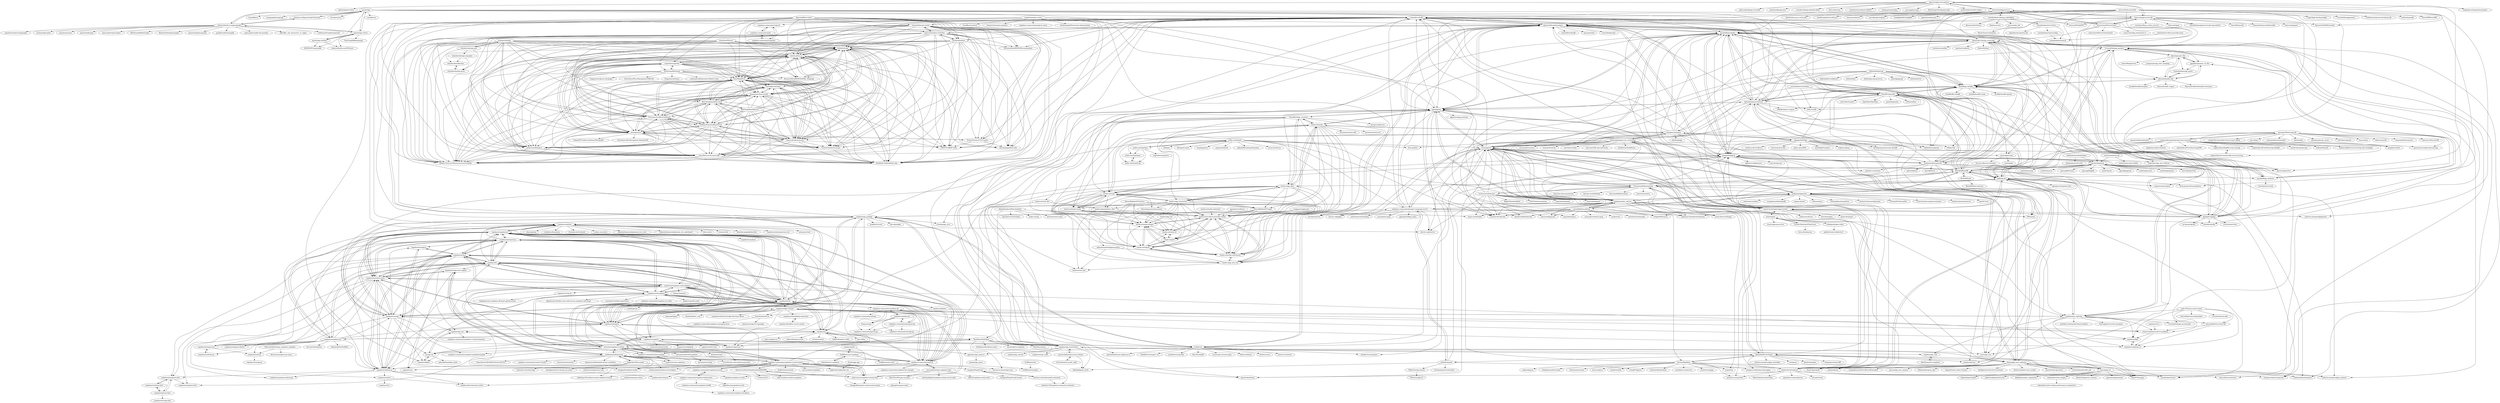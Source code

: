 digraph G {
"enisn/AutoFilterer" -> "bloodbath-io/bloodbath-ruby"
"enisn/AutoFilterer" -> "xmxv/Rust-recoil-macro-AK-"
"enisn/AutoFilterer" -> "Infinity-Tech-inc/nifi-json-processor-bundle"
"enisn/AutoFilterer" -> "helloh2o/lucky"
"enisn/AutoFilterer" -> "coderitual/xna.js"
"enisn/AutoFilterer" -> "oslabs-beta/Kompass"
"enisn/AutoFilterer" -> "NasirMalik/Eris"
"enisn/AutoFilterer" -> "Groestlcoin/electrum-grs"
"enisn/AutoFilterer" -> "vahid-sohrabloo/chconn"
"enisn/AutoFilterer" -> "anonrig/url-js"
"enisn/AutoFilterer" -> "dmamontov/hass-miwifi"
"enisn/AutoFilterer" -> "GoMinerProxy/GoMinerProxy"
"enisn/AutoFilterer" -> "Princeton-SysML/GradAttack"
"enisn/AutoFilterer" -> "BinChengZhao/delay-timer"
"enisn/AutoFilterer" -> "ForetagInc/alchemy"
"adjust/parquet_fdw" -> "pgspider/parquet_s3_fdw"
"adjust/parquet_fdw" -> "alitrack/duckdb_fdw"
"adjust/parquet_fdw" -> "CrunchyData/pg_parquet"
"adjust/parquet_fdw" -> "postgrespro/pg_wait_sampling" ["e"=1]
"adjust/parquet_fdw" -> "hydradatabase/pg_quack"
"adjust/parquet_fdw" -> "heterodb/pg2arrow"
"codenoble/cache-crispies" -> "codenoble/cache-crispies-performance-comparison"
"bitnine-oss/AgensGraph-Extension" -> "skaiworldwide-oss/agensgraph"
"apache/age" -> "apache/age-viewer"
"apache/age" -> "skaiworldwide-oss/agensgraph"
"apache/age" -> "kuzudb/kuzu" ["e"=1]
"apache/age" -> "orioledb/orioledb"
"apache/age" -> "memgraph/memgraph" ["e"=1]
"apache/age" -> "pgcentralfoundation/pgrx"
"apache/age" -> "paradedb/paradedb"
"apache/age" -> "bitnine-oss/AgensGraph-Extension"
"apache/age" -> "citusdata/citus" ["e"=1]
"apache/age" -> "pgvector/pgvector" ["e"=1]
"apache/age" -> "hydradatabase/columnar"
"apache/age" -> "pgmq/pgmq"
"apache/age" -> "apache/age-website"
"apache/age" -> "postgresml/postgresml"
"apache/age" -> "cozodb/cozo" ["e"=1]
"supabase/supabase-js" -> "supabase/postgrest-js"
"supabase/supabase-js" -> "supabase/cli"
"supabase/supabase-js" -> "supabase/realtime"
"supabase/supabase-js" -> "supabase/auth-helpers"
"supabase/supabase-js" -> "supabase/supabase-py"
"supabase/supabase-js" -> "supabase/postgres-meta"
"supabase/supabase-js" -> "supabase/ui"
"supabase/supabase-js" -> "supabase/auth-js"
"supabase/supabase-js" -> "supabase/supabase" ["e"=1]
"supabase/supabase-js" -> "supabase/postgres"
"supabase/supabase-js" -> "supabase/auth"
"supabase/supabase-js" -> "vercel/nextjs-subscription-payments" ["e"=1]
"supabase/supabase-js" -> "supabase/realtime-js"
"supabase/supabase-js" -> "supabase/storage"
"supabase/supabase-js" -> "supabase-community/auth-ui"
"supabase/realtime" -> "oban-bg/oban" ["e"=1]
"supabase/realtime" -> "dashbitco/broadway" ["e"=1]
"supabase/realtime" -> "livebook-dev/livebook" ["e"=1]
"supabase/realtime" -> "supabase/supabase-js"
"supabase/realtime" -> "surface-ui/surface" ["e"=1]
"supabase/realtime" -> "phoenixframework/phoenix_live_view" ["e"=1]
"supabase/realtime" -> "phoenixframework/phoenix_live_dashboard" ["e"=1]
"supabase/realtime" -> "elixir-nx/nx" ["e"=1]
"supabase/realtime" -> "rrrene/credo" ["e"=1]
"supabase/realtime" -> "absinthe-graphql/absinthe" ["e"=1]
"supabase/realtime" -> "supabase/postgres-meta"
"supabase/realtime" -> "quantum-elixir/quantum-core" ["e"=1]
"supabase/realtime" -> "ash-project/ash" ["e"=1]
"supabase/realtime" -> "supabase/postgres"
"supabase/realtime" -> "electric-sql/electric" ["e"=1]
"supabase/supabase-py" -> "supabase/supabase-js"
"supabase/supabase-py" -> "supabase/postgrest-py"
"supabase/supabase-py" -> "supabase/cli"
"supabase/supabase-py" -> "supabase/auth-py"
"supabase/supabase-py" -> "supabase/postgrest-js"
"supabase/supabase-py" -> "supabase/supabase-flutter" ["e"=1]
"supabase/supabase-py" -> "supabase/postgres-meta"
"supabase/supabase-py" -> "supabase/realtime-py"
"supabase/supabase-py" -> "supabase/ui"
"supabase/supabase-py" -> "supabase/postgres"
"supabase/supabase-py" -> "supabase/storage"
"supabase/supabase-py" -> "supabase/realtime"
"supabase/supabase-py" -> "bit-team/backintime" ["e"=1]
"supabase/supabase-py" -> "supabase/realtime-js"
"supabase/supabase-py" -> "hilmanski/freeStuffDev" ["e"=1]
"supabase/auth" -> "netlify/gotrue" ["e"=1]
"supabase/auth" -> "supabase/auth-js"
"supabase/auth" -> "supabase/storage"
"supabase/auth" -> "supabase/cli"
"supabase/auth" -> "supabase/postgres"
"supabase/auth" -> "supabase/supabase-js"
"supabase/auth" -> "supabase/postgrest-js"
"supabase/auth" -> "supabase-community/auth-ui"
"supabase/auth" -> "supabase/auth-helpers"
"supabase/auth" -> "supabase/realtime"
"supabase/auth" -> "supabase/postgres-meta"
"supabase/auth" -> "supabase/pg_graphql"
"supabase/auth" -> "supabase/edge-runtime"
"supabase/auth" -> "supabase/supavisor" ["e"=1]
"supabase/auth" -> "supabase-community/supabase-go"
"supabase/postgrest-js" -> "supabase/postgres-meta"
"supabase/postgrest-js" -> "supabase/supabase-js"
"supabase/postgrest-js" -> "supabase/auth-js"
"supabase/postgrest-js" -> "supabase/postgres"
"supabase/postgrest-js" -> "supabase/realtime-js"
"supabase/postgrest-js" -> "supabase/cli"
"supabase/postgrest-js" -> "supabase/storage"
"supabase/postgrest-js" -> "supabase-community/auth-ui"
"supabase/postgrest-js" -> "psteinroe/supabase-cache-helpers"
"supabase/postgrest-js" -> "supabase/auth"
"supabase/postgrest-js" -> "supabase/postgrest-py"
"supabase/postgrest-js" -> "supabase/storage-js"
"supabase/postgrest-js" -> "supabase/auth-helpers"
"supabase/postgrest-js" -> "supabase/realtime"
"supabase/postgrest-js" -> "supabase/ui"
"supabase/postgres-meta" -> "supabase/postgrest-js"
"supabase/postgres-meta" -> "supabase/postgres"
"supabase/postgres-meta" -> "supabase/auth-js"
"supabase/postgres-meta" -> "supabase/supabase-js"
"supabase/postgres-meta" -> "supabase/realtime-js"
"supabase/postgres-meta" -> "supabase/cli"
"supabase/postgres-meta" -> "supabase/pg_net"
"supabase/postgres-meta" -> "supabase/storage"
"supabase/postgres-meta" -> "supabase/realtime"
"supabase/postgres-meta" -> "supabase/stripe-sync-engine"
"supabase/postgres-meta" -> "supabase/supabase-admin-api"
"supabase/postgres-meta" -> "supabase/postgrest-py"
"supabase/postgres-meta" -> "supabase/walrus"
"supabase/postgres-meta" -> "psteinroe/supabase-cache-helpers"
"supabase/postgres-meta" -> "supabase/postgrest-dart"
"supabase/auth-js" -> "supabase/realtime-js"
"supabase/auth-js" -> "supabase/postgrest-js"
"supabase/auth-js" -> "supabase/storage-js"
"supabase/auth-js" -> "supabase/postgres-meta"
"supabase/auth-js" -> "supabase/auth"
"supabase/auth-js" -> "supabase/cli"
"supabase/auth-js" -> "supabase/pg_net"
"supabase/auth-js" -> "supabase/storage"
"supabase/auth-js" -> "supabase/supabase-js"
"supabase/auth-js" -> "supabase/postgrest-dart"
"supabase/auth-js" -> "supabase/postgrest-py"
"supabase/auth-js" -> "supabase/postgres"
"supabase/auth-js" -> "psteinroe/supabase-cache-helpers"
"supabase/auth-js" -> "supabase/auth-helpers"
"supabase/auth-js" -> "supabase/supabase-dart" ["e"=1]
"whylabs/whylogs" -> "whylabs/whylogs-java"
"whylabs/whylogs" -> "bloodbath-io/bloodbath-ruby"
"whylabs/whylogs" -> "xmxv/Rust-recoil-macro-AK-"
"whylabs/whylogs" -> "Infinity-Tech-inc/nifi-json-processor-bundle"
"whylabs/whylogs" -> "helloh2o/lucky"
"whylabs/whylogs" -> "coderitual/xna.js"
"whylabs/whylogs" -> "NasirMalik/Eris"
"whylabs/whylogs" -> "anonrig/url-js"
"whylabs/whylogs" -> "vahid-sohrabloo/chconn"
"whylabs/whylogs" -> "oslabs-beta/Kompass"
"whylabs/whylogs" -> "GoMinerProxy/GoMinerProxy"
"whylabs/whylogs" -> "dmamontov/hass-miwifi"
"whylabs/whylogs" -> "Princeton-SysML/GradAttack"
"whylabs/whylogs" -> "BinChengZhao/delay-timer"
"whylabs/whylogs" -> "ForetagInc/alchemy"
"pgcentralfoundation/pgrx" -> "tcdi/plrust"
"pgcentralfoundation/pgrx" -> "orioledb/orioledb"
"pgcentralfoundation/pgrx" -> "postgresml/pgcat"
"pgcentralfoundation/pgrx" -> "paradedb/paradedb"
"pgcentralfoundation/pgrx" -> "sfackler/rust-postgres" ["e"=1]
"pgcentralfoundation/pgrx" -> "supabase/wrappers"
"pgcentralfoundation/pgrx" -> "duckdb/pg_duckdb"
"pgcentralfoundation/pgrx" -> "zombodb/zombodb" ["e"=1]
"pgcentralfoundation/pgrx" -> "spacejam/sled" ["e"=1]
"pgcentralfoundation/pgrx" -> "pgmq/pgmq"
"pgcentralfoundation/pgrx" -> "postgresml/postgresml"
"pgcentralfoundation/pgrx" -> "apache/datafusion" ["e"=1]
"pgcentralfoundation/pgrx" -> "launchbadge/sqlx" ["e"=1]
"pgcentralfoundation/pgrx" -> "apache/datafusion-sqlparser-rs" ["e"=1]
"pgcentralfoundation/pgrx" -> "sraoss/pg_ivm" ["e"=1]
"message-db/message-db" -> "zilverline/sequent" ["e"=1]
"message-db/message-db" -> "graphile/worker" ["e"=1]
"message-db/message-db" -> "eugene-khyst/postgresql-event-sourcing"
"message-db/message-db" -> "hasura/skor" ["e"=1]
"message-db/message-db" -> "infostreams/db" ["e"=1]
"message-db/message-db" -> "commanded/eventstore" ["e"=1]
"message-db/message-db" -> "kurrent-io/KurrentDB" ["e"=1]
"message-db/message-db" -> "aquametalabs/aquameta" ["e"=1]
"message-db/message-db" -> "pyeventsourcing/eventsourcing" ["e"=1]
"message-db/message-db" -> "ylorph/The-Inevitable-Event-Centric-Book" ["e"=1]
"message-db/message-db" -> "que-rb/que" ["e"=1]
"message-db/message-db" -> "commanded/commanded" ["e"=1]
"message-db/message-db" -> "fabianlindfors/reshape"
"message-db/message-db" -> "eko/monday" ["e"=1]
"message-db/message-db" -> "afair/postgresql_cursor" ["e"=1]
"vahid-sohrabloo/chconn" -> "bloodbath-io/bloodbath-ruby"
"vahid-sohrabloo/chconn" -> "xmxv/Rust-recoil-macro-AK-"
"vahid-sohrabloo/chconn" -> "Infinity-Tech-inc/nifi-json-processor-bundle"
"vahid-sohrabloo/chconn" -> "helloh2o/lucky"
"vahid-sohrabloo/chconn" -> "coderitual/xna.js"
"vahid-sohrabloo/chconn" -> "Groestlcoin/electrum-grs"
"vahid-sohrabloo/chconn" -> "oslabs-beta/Kompass"
"vahid-sohrabloo/chconn" -> "NasirMalik/Eris"
"vahid-sohrabloo/chconn" -> "anonrig/url-js"
"vahid-sohrabloo/chconn" -> "dmamontov/hass-miwifi"
"vahid-sohrabloo/chconn" -> "Princeton-SysML/GradAttack"
"vahid-sohrabloo/chconn" -> "GoMinerProxy/GoMinerProxy"
"vahid-sohrabloo/chconn" -> "BinChengZhao/delay-timer"
"vahid-sohrabloo/chconn" -> "ForetagInc/alchemy"
"vahid-sohrabloo/chconn" -> "I-H8-YOU/ABAP-Tasks"
"sbdchd/squawk" -> "kristiandupont/schemalint" ["e"=1]
"sbdchd/squawk" -> "supabase-community/postgres-language-server"
"sbdchd/squawk" -> "okbob/plpgsql_check" ["e"=1]
"sbdchd/squawk" -> "xataio/pgroll"
"sbdchd/squawk" -> "NAlexPear/pg_branch"
"sbdchd/squawk" -> "sunng87/pgwire" ["e"=1]
"supabase/postgres" -> "supabase/postgres-meta"
"supabase/postgres" -> "supabase/postgrest-js"
"supabase/postgres" -> "supabase/realtime"
"supabase/postgres" -> "supabase/auth"
"supabase/postgres" -> "supabase/auth-js"
"supabase/postgres" -> "supabase/supabase-js"
"supabase/postgres" -> "supabase/realtime-js"
"supabase/postgres" -> "supabase/supavisor" ["e"=1]
"supabase/postgres" -> "supabase/cli"
"supabase/postgres" -> "supabase/storage"
"supabase/postgres" -> "supabase/pg_net"
"supabase/postgres" -> "supabase/pg_graphql"
"supabase/postgres" -> "supabase/ui"
"supabase/postgres" -> "supabase/wrappers"
"supabase/postgres" -> "supabase/pg_jsonschema"
"supabase/postgrest-py" -> "supabase/realtime-py"
"supabase/postgrest-py" -> "supabase/auth-py"
"whylabs/whylogs-examples" -> "whylabs/whylogs-proto"
"whylabs/whylogs-examples" -> "whylabs/datasketches"
"supabase/realtime-js" -> "supabase/auth-js"
"supabase/realtime-js" -> "supabase/functions-js"
"supabase/realtime-js" -> "supabase/storage-js"
"supabase/realtime-js" -> "supabase/postgrest-js"
"supabase/realtime-js" -> "supabase/walrus"
"supabase/realtime-js" -> "supabase/postgres-meta"
"supabase/realtime-js" -> "supabase/supabase-admin-api"
"supabase/realtime-js" -> "supabase/postgrest-dart"
"supabase/realtime-js" -> "supabase/supabase-ui-web"
"supabase/realtime-js" -> "supabase/benchmarks-archive"
"supabase/postgrest-dart" -> "supabase/realtime-dart"
"supabase/postgrest-dart" -> "supabase/gotrue-dart"
"supabase/postgrest-dart" -> "supabase/supabase-dart" ["e"=1]
"supabase/postgres-deno" -> "supabase/benchmarks-archive"
"supabase/realtime-py" -> "supabase/postgrest-py"
"BinChengZhao/delay-timer" -> "bloodbath-io/bloodbath-ruby"
"BinChengZhao/delay-timer" -> "xmxv/Rust-recoil-macro-AK-"
"BinChengZhao/delay-timer" -> "Infinity-Tech-inc/nifi-json-processor-bundle"
"BinChengZhao/delay-timer" -> "helloh2o/lucky"
"BinChengZhao/delay-timer" -> "coderitual/xna.js"
"BinChengZhao/delay-timer" -> "oslabs-beta/Kompass"
"BinChengZhao/delay-timer" -> "Groestlcoin/electrum-grs"
"BinChengZhao/delay-timer" -> "NasirMalik/Eris"
"BinChengZhao/delay-timer" -> "vahid-sohrabloo/chconn"
"BinChengZhao/delay-timer" -> "anonrig/url-js"
"BinChengZhao/delay-timer" -> "dmamontov/hass-miwifi"
"BinChengZhao/delay-timer" -> "Princeton-SysML/GradAttack"
"BinChengZhao/delay-timer" -> "GoMinerProxy/GoMinerProxy"
"BinChengZhao/delay-timer" -> "ForetagInc/alchemy"
"BinChengZhao/delay-timer" -> "BinChengZhao/delicate"
"whylabs/datasketches" -> "whylabs/whylogs-proto"
"whylabs/whylogs-java" -> "whylabs/whylogs"
"whylabs/whylogs-java" -> "whylabs/whylogs-examples"
"whylabs/whylogs-java" -> "whylabs/whylogs-proto"
"whylabs/whylogs-java" -> "whylabs/datasketches"
"apache/age-website" -> "skaiworldwide-oss/AGViewer"
"apache/age-website" -> "AGEDB-INC/postgraph"
"apache/age-website" -> "apache/age-viewer"
"whylabs/whylogs-proto" -> "whylabs/datasketches"
"nedpals/supabase-go" -> "supabase-community/supabase-go"
"nedpals/supabase-go" -> "supabase-community/postgrest-go"
"nedpals/supabase-go" -> "supabase-community/storage-go"
"nedpals/supabase-go" -> "supabase-community/gotrue-go"
"nedpals/supabase-go" -> "lengzuo/supa"
"eugene-khyst/postgresql-event-sourcing" -> "eugene-khyst/ksqldb-event-souring"
"eugene-khyst/postgresql-event-sourcing" -> "eugene-khyst/eventstoredb-event-sourcing"
"eugene-khyst/postgresql-event-sourcing" -> "andreschaffer/event-sourcing-cqrs-examples" ["e"=1]
"eugene-khyst/postgresql-event-sourcing" -> "message-db/message-db"
"eugene-khyst/postgresql-event-sourcing" -> "xataio/pgroll"
"eugene-khyst/postgresql-event-sourcing" -> "janbjorge/pgqueuer"
"eugene-khyst/postgresql-event-sourcing" -> "kagkarlsson/db-scheduler" ["e"=1]
"eugene-khyst/postgresql-event-sourcing" -> "graphile/worker" ["e"=1]
"eugene-khyst/postgresql-event-sourcing" -> "oskardudycz/EventSourcing.JVM" ["e"=1]
"eugene-khyst/postgresql-event-sourcing" -> "BemiHQ/BemiDB"
"eugene-khyst/postgresql-event-sourcing" -> "oskardudycz/EventSourcing.NodeJS" ["e"=1]
"eugene-khyst/postgresql-event-sourcing" -> "xmolecules/jmolecules" ["e"=1]
"eugene-khyst/postgresql-event-sourcing" -> "fraktalio/fmodel" ["e"=1]
"eugene-khyst/postgresql-event-sourcing" -> "GreenmaskIO/greenmask"
"eugene-khyst/postgresql-event-sourcing" -> "pyeventsourcing/eventsourcing" ["e"=1]
"supabase/pg_graphql" -> "supabase/pg_jsonschema"
"supabase/pg_graphql" -> "dosco/graphjin" ["e"=1]
"supabase/pg_graphql" -> "supabase/realtime"
"supabase/pg_graphql" -> "graphile/crystal" ["e"=1]
"supabase/pg_graphql" -> "supabase/supavisor" ["e"=1]
"supabase/pg_graphql" -> "supabase-community/postgres-language-server"
"supabase/pg_graphql" -> "pgcentralfoundation/pgrx"
"supabase/pg_graphql" -> "pgmq/pgmq"
"supabase/pg_graphql" -> "supabase/storage"
"supabase/pg_graphql" -> "tcdi/plrust"
"supabase/pg_graphql" -> "orioledb/orioledb"
"supabase/pg_graphql" -> "supabase/auth"
"supabase/pg_graphql" -> "supabase/postgres"
"supabase/pg_graphql" -> "supabase/postgres-meta"
"supabase/pg_graphql" -> "citusdata/pg_cron" ["e"=1]
"supabase/stripe-sync-engine" -> "supabase/postgres-meta"
"supabase/stripe-sync-engine" -> "zernonia/supabase-schema"
"supabase/stripe-sync-engine" -> "burggraf/supabase-mailer"
"supabase/stripe-sync-engine" -> "usebasejump/basejump"
"BinChengZhao/delicate" -> "BinChengZhao/delay-timer"
"BinChengZhao/delicate" -> "bloodbath-io/bloodbath-ruby"
"BinChengZhao/delicate" -> "xmxv/Rust-recoil-macro-AK-"
"BinChengZhao/delicate" -> "Infinity-Tech-inc/nifi-json-processor-bundle"
"BinChengZhao/delicate" -> "helloh2o/lucky"
"BinChengZhao/delicate" -> "coderitual/xna.js"
"BinChengZhao/delicate" -> "oslabs-beta/Kompass"
"BinChengZhao/delicate" -> "NasirMalik/Eris"
"BinChengZhao/delicate" -> "vahid-sohrabloo/chconn"
"BinChengZhao/delicate" -> "anonrig/url-js"
"BinChengZhao/delicate" -> "Groestlcoin/electrum-grs"
"BinChengZhao/delicate" -> "dmamontov/hass-miwifi"
"BinChengZhao/delicate" -> "Princeton-SysML/GradAttack"
"BinChengZhao/delicate" -> "GoMinerProxy/GoMinerProxy"
"BinChengZhao/delicate" -> "ForetagInc/alchemy"
"GuiBibeau/use-supabase" -> "supabase/grid"
"GuiBibeau/use-supabase" -> "awkweb/react-supabase"
"GuiBibeau/use-supabase" -> "GuiBibeau/wen-tools"
"supabase/ui" -> "supabase/supabase-js"
"supabase/ui" -> "supabase-community/auth-ui"
"supabase/ui" -> "supabase/cli"
"supabase/ui" -> "supabase/postgrest-js"
"supabase/ui" -> "supabase/auth-js"
"supabase/ui" -> "supabase/auth-helpers"
"supabase/ui" -> "vechai/vechaiui" ["e"=1]
"supabase/ui" -> "Dashibase/dashibase"
"supabase/ui" -> "ecklf/tailwindcss-radix" ["e"=1]
"supabase/ui" -> "supabase/supabase-py"
"supabase/ui" -> "timc1/kbar" ["e"=1]
"supabase/ui" -> "supabase/postgres"
"supabase/ui" -> "geist-org/geist-ui" ["e"=1]
"supabase/ui" -> "zernonia/supabase-schema"
"supabase/ui" -> "radix-ui/design-system" ["e"=1]
"supabase/cli" -> "supabase/supabase-js"
"supabase/cli" -> "supabase/postgres-meta"
"supabase/cli" -> "supabase/postgrest-js"
"supabase/cli" -> "supabase/auth-js"
"supabase/cli" -> "supabase/auth-helpers"
"supabase/cli" -> "supabase/auth"
"supabase/cli" -> "supabase/supabase-flutter" ["e"=1]
"supabase/cli" -> "supabase/ui"
"supabase/cli" -> "supabase/storage"
"supabase/cli" -> "supabase/realtime-js"
"supabase/cli" -> "supabase/supabase-py"
"supabase/cli" -> "supabase-community/auth-ui"
"supabase/cli" -> "supabase/postgres"
"supabase/cli" -> "supabase/stripe-sync-engine"
"supabase/cli" -> "supabase/realtime"
"supabase/storage-js" -> "supabase/auth-js"
"supabase/storage-js" -> "supabase/realtime-js"
"tcdi/plrust" -> "pgcentralfoundation/pgrx"
"tcdi/plrust" -> "supabase/wrappers"
"tcdi/plrust" -> "pganalyze/pg_query.rs"
"tcdi/plrust" -> "cornucopia-rs/cornucopia" ["e"=1]
"tcdi/plrust" -> "postgresml/pgcat"
"tcdi/plrust" -> "Keats/validator" ["e"=1]
"tcdi/plrust" -> "slawlor/ractor" ["e"=1]
"tcdi/plrust" -> "nextest-rs/nextest" ["e"=1]
"tcdi/plrust" -> "ParkMyCar/compact_str" ["e"=1]
"tcdi/plrust" -> "supabase/pg_graphql"
"tcdi/plrust" -> "axodotdev/cargo-dist" ["e"=1]
"tcdi/plrust" -> "apache/datafusion-sqlparser-rs" ["e"=1]
"tcdi/plrust" -> "sfackler/rust-postgres" ["e"=1]
"tcdi/plrust" -> "BurntSushi/jiff" ["e"=1]
"tcdi/plrust" -> "CrunchyData/pg_parquet"
"helloh2o/lucky" -> "bloodbath-io/bloodbath-ruby"
"helloh2o/lucky" -> "xmxv/Rust-recoil-macro-AK-"
"helloh2o/lucky" -> "Infinity-Tech-inc/nifi-json-processor-bundle"
"helloh2o/lucky" -> "Groestlcoin/electrum-grs"
"helloh2o/lucky" -> "coderitual/xna.js"
"helloh2o/lucky" -> "oslabs-beta/Kompass"
"helloh2o/lucky" -> "NasirMalik/Eris"
"helloh2o/lucky" -> "vahid-sohrabloo/chconn"
"helloh2o/lucky" -> "anonrig/url-js"
"helloh2o/lucky" -> "dmamontov/hass-miwifi"
"helloh2o/lucky" -> "Princeton-SysML/GradAttack"
"helloh2o/lucky" -> "GoMinerProxy/GoMinerProxy"
"helloh2o/lucky" -> "I-H8-YOU/ABAP-Tasks"
"helloh2o/lucky" -> "drewlong/gophish-ruby"
"helloh2o/lucky" -> "BinChengZhao/delay-timer"
"pg-sharding/spqr" -> "yandex/odyssey" ["e"=1]
"pg-sharding/spqr" -> "postgresml/pgcat"
"pg-sharding/spqr" -> "pgdogdev/pgdog"
"pg-sharding/spqr" -> "yandex/go-hasql" ["e"=1]
"pg-sharding/spqr" -> "yandex/mysync" ["e"=1]
"pg-sharding/spqr" -> "cybertec-postgresql/pg_squeeze" ["e"=1]
"pg-sharding/spqr" -> "open-gpdb/yezzey" ["e"=1]
"pg-sharding/spqr" -> "open-gpdb/gpdb" ["e"=1]
"pg-sharding/spqr" -> "orioledb/orioledb"
"pg-sharding/spqr" -> "yandex/porto" ["e"=1]
"pg-sharding/spqr" -> "BemiHQ/BemiDB"
"pg-sharding/spqr" -> "agroal/pgagroal" ["e"=1]
"pg-sharding/spqr" -> "yandex/pgconsul" ["e"=1]
"pg-sharding/spqr" -> "yandex/pgmigrate" ["e"=1]
"pg-sharding/spqr" -> "lesovsky/pgcenter" ["e"=1]
"lawrencecchen/threaded-comments" -> "burggraf/SupaScript"
"lawrencecchen/threaded-comments" -> "malerba118/supabase-comments-extension"
"supabase/storage" -> "supabase/auth"
"supabase/storage" -> "supabase/auth-js"
"supabase/storage" -> "supabase/postgres-meta"
"supabase/storage" -> "supabase/postgrest-js"
"supabase/storage" -> "supabase/cli"
"supabase/storage" -> "supabase/storage-js"
"supabase/storage" -> "supabase/supabase-js"
"supabase/storage" -> "supabase/edge-runtime"
"supabase/storage" -> "supabase/dbdev"
"supabase/storage" -> "supabase/postgres"
"supabase/storage" -> "supabase/supavisor" ["e"=1]
"supabase/storage" -> "supabase/pg_graphql"
"supabase/storage" -> "supabase-community/supabase-graphql-example"
"supabase/storage" -> "supabase/postgrest-py"
"supabase/storage" -> "supabase/realtime-js"
"eugene-khyst/ksqldb-event-souring" -> "eugene-khyst/eventstoredb-event-sourcing"
"dmamontov/hass-miwifi" -> "bloodbath-io/bloodbath-ruby"
"dmamontov/hass-miwifi" -> "xmxv/Rust-recoil-macro-AK-"
"dmamontov/hass-miwifi" -> "Infinity-Tech-inc/nifi-json-processor-bundle"
"dmamontov/hass-miwifi" -> "helloh2o/lucky"
"dmamontov/hass-miwifi" -> "coderitual/xna.js"
"dmamontov/hass-miwifi" -> "oslabs-beta/Kompass"
"dmamontov/hass-miwifi" -> "Groestlcoin/electrum-grs"
"dmamontov/hass-miwifi" -> "NasirMalik/Eris"
"dmamontov/hass-miwifi" -> "vahid-sohrabloo/chconn"
"dmamontov/hass-miwifi" -> "anonrig/url-js"
"dmamontov/hass-miwifi" -> "Princeton-SysML/GradAttack"
"dmamontov/hass-miwifi" -> "GoMinerProxy/GoMinerProxy"
"dmamontov/hass-miwifi" -> "BinChengZhao/delay-timer"
"dmamontov/hass-miwifi" -> "ForetagInc/alchemy"
"dmamontov/hass-miwifi" -> "I-H8-YOU/ABAP-Tasks"
"supabase/gotrue-dart" -> "supabase/storage-dart"
"supabase/gotrue-dart" -> "supabase/postgrest-dart"
"supabase/gotrue-dart" -> "supabase/realtime-dart"
"supabase/pg_net" -> "aws/pg_tle"
"supabase/pg_net" -> "supabase/wrappers"
"supabase/pg_net" -> "supabase-community/supabase-vscode-extension"
"alitrack/duckdb_fdw" -> "hydradatabase/pg_quack"
"alitrack/duckdb_fdw" -> "duckdb/duckdb-postgres" ["e"=1]
"alitrack/duckdb_fdw" -> "pgspider/parquet_s3_fdw"
"alitrack/duckdb_fdw" -> "adjust/parquet_fdw"
"alitrack/duckdb_fdw" -> "Mause/duckdb_engine" ["e"=1]
"alitrack/duckdb_fdw" -> "Mause/duckdb-deltatable-extension" ["e"=1]
"alitrack/duckdb_fdw" -> "duckdb/pg_duckdb"
"pgspider/parquet_s3_fdw" -> "adjust/parquet_fdw"
"pgspider/parquet_s3_fdw" -> "alitrack/duckdb_fdw"
"pgspider/parquet_s3_fdw" -> "hydradatabase/pg_quack"
"pgvector/pgvector-python" -> "pgvector/pgvector" ["e"=1]
"pgvector/pgvector-python" -> "tensorchord/pgvecto.rs"
"pgvector/pgvector-python" -> "langchain-ai/langchain-postgres"
"pgvector/pgvector-python" -> "timescale/pgvectorscale"
"pgvector/pgvector-python" -> "qdrant/qdrant-client" ["e"=1]
"pgvector/pgvector-python" -> "pkavumba/django-vectordb"
"pgvector/pgvector-python" -> "jazzband/django-axes" ["e"=1]
"pgvector/pgvector-python" -> "surenkov/django-pydantic-field"
"pgvector/pgvector-python" -> "finic-ai/doctran" ["e"=1]
"pgvector/pgvector-python" -> "AnswerDotAI/RAGatouille" ["e"=1]
"pgvector/pgvector-python" -> "stanford-futuredata/ColBERT" ["e"=1]
"pgvector/pgvector-python" -> "taskiq-python/taskiq" ["e"=1]
"pgvector/pgvector-python" -> "psycopg/psycopg" ["e"=1]
"pgvector/pgvector-python" -> "RealOrangeOne/django-tasks" ["e"=1]
"pgvector/pgvector-python" -> "model-bakers/model_bakery" ["e"=1]
"zernonia/supabase-schema" -> "Dashibase/dashibase"
"zernonia/supabase-schema" -> "zernonia/madewithsupabase"
"zernonia/supabase-schema" -> "supabase-community/sql-examples"
"zernonia/supabase-schema" -> "supabase/stripe-sync-engine"
"zernonia/supabase-schema" -> "supabase/auth-helpers"
"zernonia/supabase-schema" -> "usebasejump/basejump"
"zernonia/supabase-schema" -> "supabase-community/auth-ui"
"zernonia/supabase-schema" -> "dshukertjr/spot" ["e"=1]
"zernonia/supabase-schema" -> "supabase/supabase-js"
"zernonia/supabase-schema" -> "supabase/postgrest-js"
"zernonia/supabase-schema" -> "supabase/supabase-dart" ["e"=1]
"zernonia/supabase-schema" -> "supabase-community/supabase-graphql-example"
"zernonia/supabase-schema" -> "supabase/ui"
"zernonia/supabase-schema" -> "supabase/cli"
"zernonia/supabase-schema" -> "burggraf/supabase-mailer"
"supabase/grid" -> "supabase/supabase-ui-web"
"supabase/grid" -> "GuiBibeau/use-supabase"
"supabase/walrus" -> "supabase/benchmarks-archive"
"supabase/walrus" -> "supabase/rfcs"
"eugene-khyst/eventstoredb-event-sourcing" -> "eugene-khyst/ksqldb-event-souring"
"awkweb/react-supabase" -> "GuiBibeau/use-supabase"
"awkweb/react-supabase" -> "supabase/realtime-js"
"NethermindEth/warp" -> "cniperbot/sniperbot"
"NethermindEth/warp" -> "Infinity-Tech-inc/nifi-json-processor-bundle"
"NethermindEth/warp" -> "coderitual/xna.js"
"NethermindEth/warp" -> "bloodbath-io/bloodbath-ruby"
"NethermindEth/warp" -> "0xigami/wordpress-nft-plugin" ["e"=1]
"NethermindEth/warp" -> "xmxv/Rust-recoil-macro-AK-"
"NethermindEth/warp" -> "helloh2o/lucky"
"NethermindEth/warp" -> "FaceOnLive/Face-Recognition-SDK-iOS" ["e"=1]
"NethermindEth/warp" -> "NasirMalik/Eris"
"NethermindEth/warp" -> "oslabs-beta/Kompass"
"NethermindEth/warp" -> "0xigami/artdothaus" ["e"=1]
"NethermindEth/warp" -> "DecentraWorldDEWO/DeMix_Subgraph"
"NethermindEth/warp" -> "mattmattox/Kubernetes-Master-Class" ["e"=1]
"NethermindEth/warp" -> "vahid-sohrabloo/chconn"
"NethermindEth/warp" -> "anonrig/url-js"
"Groestlcoin/electrum-grs" -> "bloodbath-io/bloodbath-ruby"
"Groestlcoin/electrum-grs" -> "xmxv/Rust-recoil-macro-AK-"
"xmxv/Rust-recoil-macro-AK-" -> "bloodbath-io/bloodbath-ruby"
"xmxv/Rust-recoil-macro-AK-" -> "Infinity-Tech-inc/nifi-json-processor-bundle"
"NasirMalik/Eris" -> "bloodbath-io/bloodbath-ruby"
"NasirMalik/Eris" -> "xmxv/Rust-recoil-macro-AK-"
"NasirMalik/Eris" -> "Infinity-Tech-inc/nifi-json-processor-bundle"
"NasirMalik/Eris" -> "helloh2o/lucky"
"NasirMalik/Eris" -> "coderitual/xna.js"
"NasirMalik/Eris" -> "Groestlcoin/electrum-grs"
"NasirMalik/Eris" -> "oslabs-beta/Kompass"
"NasirMalik/Eris" -> "vahid-sohrabloo/chconn"
"NasirMalik/Eris" -> "anonrig/url-js"
"NasirMalik/Eris" -> "dmamontov/hass-miwifi"
"NasirMalik/Eris" -> "Princeton-SysML/GradAttack"
"NasirMalik/Eris" -> "GoMinerProxy/GoMinerProxy"
"NasirMalik/Eris" -> "BinChengZhao/delay-timer"
"NasirMalik/Eris" -> "ForetagInc/alchemy"
"NasirMalik/Eris" -> "I-H8-YOU/ABAP-Tasks"
"coderitual/xna.js" -> "bloodbath-io/bloodbath-ruby"
"coderitual/xna.js" -> "xmxv/Rust-recoil-macro-AK-"
"coderitual/xna.js" -> "Infinity-Tech-inc/nifi-json-processor-bundle"
"coderitual/xna.js" -> "helloh2o/lucky"
"coderitual/xna.js" -> "Groestlcoin/electrum-grs"
"coderitual/xna.js" -> "oslabs-beta/Kompass"
"coderitual/xna.js" -> "NasirMalik/Eris"
"coderitual/xna.js" -> "vahid-sohrabloo/chconn"
"coderitual/xna.js" -> "anonrig/url-js"
"coderitual/xna.js" -> "dmamontov/hass-miwifi"
"coderitual/xna.js" -> "Princeton-SysML/GradAttack"
"coderitual/xna.js" -> "GoMinerProxy/GoMinerProxy"
"coderitual/xna.js" -> "I-H8-YOU/ABAP-Tasks"
"coderitual/xna.js" -> "cniperbot/sniperbot"
"coderitual/xna.js" -> "drewlong/gophish-ruby"
"apache/age-viewer" -> "apache/age-website"
"apache/age-viewer" -> "apache/age"
"apache/age-viewer" -> "AGEDB-INC/postgraph"
"apache/age-viewer" -> "skaiworldwide-oss/AGViewer"
"apache/age-viewer" -> "PostGraphDB/postgraph"
"apache/age-viewer" -> "skaiworldwide-oss/agensgraph"
"burggraf/SupaScript" -> "burggraf/SupaScriptConsole"
"burggraf/SupaScript" -> "lawrencecchen/threaded-comments"
"supabase-community/postgrest-go" -> "supabase-community/storage-go"
"supabase-community/postgrest-go" -> "nedpals/supabase-go"
"supabase-community/postgrest-go" -> "supabase-community/supabase-go"
"supabase-community/postgrest-go" -> "supabase-community/gotrue-go"
"supabase/auth-py" -> "supabase/storage-py"
"supabase/realtime-dart" -> "supabase/postgrest-dart"
"supabase/realtime-dart" -> "supabase/gotrue-dart"
"hcmzah/data-ptr-comm" -> "I-H8-YOU/ABAP-Tasks"
"hcmzah/data-ptr-comm" -> "drewlong/gophish-ruby"
"hcmzah/data-ptr-comm" -> "DecentraWorldDEWO/Documentation"
"hcmzah/data-ptr-comm" -> "beeyev/thumbor-s3-docker"
"hcmzah/data-ptr-comm" -> "DecentraWorldDEWO/DeMix_Subgraph"
"hcmzah/data-ptr-comm" -> "bloodbath-io/bloodbath-ruby"
"hcmzah/data-ptr-comm" -> "Etelis/Fortuna-FUD-Crypter"
"hcmzah/data-ptr-comm" -> "xmxv/Rust-recoil-macro-AK-"
"hcmzah/data-ptr-comm" -> "Groestlcoin/electrum-grs"
"hcmzah/data-ptr-comm" -> "Infinity-Tech-inc/nifi-json-processor-bundle"
"hcmzah/data-ptr-comm" -> "helloh2o/lucky"
"hcmzah/data-ptr-comm" -> "devforth/hothost"
"hcmzah/data-ptr-comm" -> "coderitual/xna.js"
"hcmzah/data-ptr-comm" -> "oslabs-beta/Kompass"
"hcmzah/data-ptr-comm" -> "NasirMalik/Eris"
"postgresml/pgcat" -> "orioledb/orioledb"
"postgresml/pgcat" -> "yandex/odyssey" ["e"=1]
"postgresml/pgcat" -> "pgcentralfoundation/pgrx"
"postgresml/pgcat" -> "pgdogdev/pgdog"
"postgresml/pgcat" -> "pgbouncer/pgbouncer" ["e"=1]
"postgresml/pgcat" -> "supabase/supavisor" ["e"=1]
"postgresml/pgcat" -> "pg-sharding/spqr"
"postgresml/pgcat" -> "postgresml/postgresml"
"postgresml/pgcat" -> "paradedb/paradedb"
"postgresml/pgcat" -> "shayonj/pg_easy_replicate"
"postgresml/pgcat" -> "xataio/pgroll"
"postgresml/pgcat" -> "dimitri/pgcopydb" ["e"=1]
"postgresml/pgcat" -> "hapostgres/pg_auto_failover" ["e"=1]
"postgresml/pgcat" -> "patroni/patroni" ["e"=1]
"postgresml/pgcat" -> "HypoPG/hypopg" ["e"=1]
"readysettech/readyset" -> "risingwavelabs/risingwave" ["e"=1]
"readysettech/readyset" -> "neondatabase/neon" ["e"=1]
"readysettech/readyset" -> "paradedb/paradedb"
"readysettech/readyset" -> "ArroyoSystems/arroyo" ["e"=1]
"readysettech/readyset" -> "mit-pdos/noria" ["e"=1]
"readysettech/readyset" -> "MaterializeInc/materialize" ["e"=1]
"readysettech/readyset" -> "postgresml/pgcat"
"readysettech/readyset" -> "quickwit-oss/quickwit" ["e"=1]
"readysettech/readyset" -> "hydradatabase/columnar"
"readysettech/readyset" -> "databendlabs/databend" ["e"=1]
"readysettech/readyset" -> "openobserve/openobserve" ["e"=1]
"readysettech/readyset" -> "xataio/pgroll"
"readysettech/readyset" -> "pgcentralfoundation/pgrx"
"readysettech/readyset" -> "orioledb/orioledb"
"readysettech/readyset" -> "apache/datafusion" ["e"=1]
"Qovery/Replibyte" -> "metalbear-co/mirrord" ["e"=1]
"Qovery/Replibyte" -> "turbot/steampipe" ["e"=1]
"Qovery/Replibyte" -> "readysettech/readyset"
"Qovery/Replibyte" -> "xataio/pgroll"
"Qovery/Replibyte" -> "postgres-ai/database-lab-engine" ["e"=1]
"Qovery/Replibyte" -> "quickwit-oss/quickwit" ["e"=1]
"Qovery/Replibyte" -> "ankane/pgsync" ["e"=1]
"Qovery/Replibyte" -> "neondatabase/neon" ["e"=1]
"Qovery/Replibyte" -> "ariga/atlas" ["e"=1]
"Qovery/Replibyte" -> "fabianlindfors/reshape"
"Qovery/Replibyte" -> "benbjohnson/litestream" ["e"=1]
"Qovery/Replibyte" -> "valeriansaliou/sonic" ["e"=1]
"Qovery/Replibyte" -> "jitsucom/jitsu" ["e"=1]
"Qovery/Replibyte" -> "earthly/earthly" ["e"=1]
"Qovery/Replibyte" -> "kubeshark/kubeshark" ["e"=1]
"fabianlindfors/reshape" -> "shayonj/pg-osc"
"fabianlindfors/reshape" -> "xataio/pgroll"
"fabianlindfors/reshape" -> "postgresml/pgcat"
"fabianlindfors/reshape" -> "shayonj/pg_easy_replicate"
"fabianlindfors/reshape" -> "supabase/pg_jsonschema"
"fabianlindfors/reshape" -> "djrobstep/migra" ["e"=1]
"fabianlindfors/reshape" -> "dimitri/pgcopydb" ["e"=1]
"fabianlindfors/reshape" -> "orioledb/orioledb"
"fabianlindfors/reshape" -> "sbdchd/squawk"
"fabianlindfors/reshape" -> "postgres-ai/database-lab-engine" ["e"=1]
"fabianlindfors/reshape" -> "Qovery/Replibyte"
"fabianlindfors/reshape" -> "yandex/odyssey" ["e"=1]
"fabianlindfors/reshape" -> "stripe/pg-schema-diff" ["e"=1]
"fabianlindfors/reshape" -> "cybertec-postgresql/pg_timetable" ["e"=1]
"fabianlindfors/reshape" -> "osohq/oso" ["e"=1]
"shayonj/pg-osc" -> "fabianlindfors/reshape"
"shayonj/pg-osc" -> "shayonj/pg_easy_replicate"
"shayonj/pg-osc" -> "cybertec-postgresql/pg_squeeze" ["e"=1]
"shayonj/pg-osc" -> "jnidzwetzki/pg-lock-tracer" ["e"=1]
"shayonj/pg-osc" -> "codenoble/cache-crispies"
"shayonj/pg-osc" -> "fatkodima/online_migrations" ["e"=1]
"shayonj/pg-osc" -> "DmitryTsepelev/io_monitor" ["e"=1]
"shayonj/pg-osc" -> "pgsentinel/pgsentinel" ["e"=1]
"shayonj/pg-osc" -> "ankane/hypershield" ["e"=1]
"shayonj/pg-osc" -> "HypoPG/hypopg" ["e"=1]
"postgresml/postgresml" -> "postgresml/pgcat"
"postgresml/postgresml" -> "pgcentralfoundation/pgrx"
"postgresml/postgresml" -> "paradedb/paradedb"
"postgresml/postgresml" -> "pgvector/pgvector" ["e"=1]
"postgresml/postgresml" -> "neondatabase/neon" ["e"=1]
"postgresml/postgresml" -> "risingwavelabs/risingwave" ["e"=1]
"postgresml/postgresml" -> "lancedb/lance" ["e"=1]
"postgresml/postgresml" -> "apache/datafusion" ["e"=1]
"postgresml/postgresml" -> "hydradatabase/columnar"
"postgresml/postgresml" -> "orioledb/orioledb"
"postgresml/postgresml" -> "duckdb/pg_duckdb"
"postgresml/postgresml" -> "PRQL/prql" ["e"=1]
"postgresml/postgresml" -> "qdrant/qdrant" ["e"=1]
"postgresml/postgresml" -> "databendlabs/databend" ["e"=1]
"postgresml/postgresml" -> "quickwit-oss/tantivy" ["e"=1]
"beeyev/thumbor-s3-docker" -> "I-H8-YOU/ABAP-Tasks"
"beeyev/thumbor-s3-docker" -> "drewlong/gophish-ruby"
"beeyev/thumbor-s3-docker" -> "DecentraWorldDEWO/Documentation"
"beeyev/thumbor-s3-docker" -> "DecentraWorldDEWO/DeMix_Subgraph"
"beeyev/thumbor-s3-docker" -> "bloodbath-io/bloodbath-ruby"
"beeyev/thumbor-s3-docker" -> "Etelis/Fortuna-FUD-Crypter"
"beeyev/thumbor-s3-docker" -> "Groestlcoin/electrum-grs"
"beeyev/thumbor-s3-docker" -> "xmxv/Rust-recoil-macro-AK-"
"beeyev/thumbor-s3-docker" -> "Infinity-Tech-inc/nifi-json-processor-bundle"
"beeyev/thumbor-s3-docker" -> "helloh2o/lucky"
"beeyev/thumbor-s3-docker" -> "devforth/hothost"
"beeyev/thumbor-s3-docker" -> "hcmzah/data-ptr-comm"
"beeyev/thumbor-s3-docker" -> "coderitual/xna.js"
"beeyev/thumbor-s3-docker" -> "oslabs-beta/Kompass"
"beeyev/thumbor-s3-docker" -> "NasirMalik/Eris"
"supabase-community/supabase-custom-claims" -> "point-source/supabase-tenant-rbac"
"supabase-community/supabase-custom-claims" -> "usebasejump/basejump"
"supabase-community/supabase-custom-claims" -> "burggraf/postgrest-request-processing"
"supabase-community/supabase-custom-claims" -> "psteinroe/supabase-cache-helpers"
"supabase-community/supabase-custom-claims" -> "supabase/auth-helpers"
"supabase-community/supabase-custom-claims" -> "lawrencecchen/stripe-sync"
"supabase-community/supabase-custom-claims" -> "supabase-community/supabase-on-aws"
"supabase-community/supabase-custom-claims" -> "ElectricCodeGuy/SupabaseAuthWithSSR"
"supabase-community/supabase-custom-claims" -> "burggraf/SupaScript"
"supabase-community/supabase-custom-claims" -> "nuxt-modules/supabase" ["e"=1]
"supabase-community/supabase-custom-claims" -> "supabase/supabase-js"
"supabase-community/supabase-custom-claims" -> "zernonia/supabase-schema"
"supabase-community/supabase-custom-claims" -> "supabase/realtime-js"
"supabase-community/supabase-custom-claims" -> "bndkt/sharemystack" ["e"=1]
"supabase-community/supabase-custom-claims" -> "usebasejump/supabase-test-helpers"
"supabase-community/auth-ui" -> "supabase/auth-helpers"
"supabase-community/auth-ui" -> "psteinroe/supabase-cache-helpers"
"supabase-community/auth-ui" -> "supabase/edge-runtime"
"supabase-community/auth-ui" -> "supabase/ui"
"supabase-community/auth-ui" -> "supabase/postgrest-js"
"supabase-community/auth-ui" -> "burggraf/supabase-mailer"
"supabase-community/auth-ui" -> "mryechkin/nextjs-supabase-auth"
"supabase-community/auth-ui" -> "supabase/supabase-js"
"supabase-community/auth-ui" -> "supabase/auth"
"supabase-community/auth-ui" -> "supabase/cli"
"supabase-community/auth-ui" -> "usebasejump/basejump"
"supabase-community/auth-ui" -> "supabase/ssr"
"supabase-community/auth-ui" -> "zernonia/supabase-schema"
"supabase-community/auth-ui" -> "supabase-community/supabase-by-example"
"supabase-community/copycat" -> "supabase-community/seed"
"supabase-community/copycat" -> "supabase-community/snapshot"
"orioledb/orioledb" -> "postgresml/pgcat"
"orioledb/orioledb" -> "pgcentralfoundation/pgrx"
"orioledb/orioledb" -> "I-H8-YOU/ABAP-Tasks"
"orioledb/orioledb" -> "drewlong/gophish-ruby"
"orioledb/orioledb" -> "beeyev/thumbor-s3-docker"
"orioledb/orioledb" -> "DecentraWorldDEWO/Documentation"
"orioledb/orioledb" -> "Etelis/Fortuna-FUD-Crypter"
"orioledb/orioledb" -> "bloodbath-io/bloodbath-ruby"
"orioledb/orioledb" -> "devforth/hothost"
"orioledb/orioledb" -> "hcmzah/data-ptr-comm"
"orioledb/orioledb" -> "coderitual/xna.js"
"orioledb/orioledb" -> "xmxv/Rust-recoil-macro-AK-"
"orioledb/orioledb" -> "Infinity-Tech-inc/nifi-json-processor-bundle"
"orioledb/orioledb" -> "helloh2o/lucky"
"orioledb/orioledb" -> "NasirMalik/Eris"
"oslabs-beta/Kompass" -> "bloodbath-io/bloodbath-ruby"
"oslabs-beta/Kompass" -> "xmxv/Rust-recoil-macro-AK-"
"oslabs-beta/Kompass" -> "Infinity-Tech-inc/nifi-json-processor-bundle"
"oslabs-beta/Kompass" -> "helloh2o/lucky"
"cniperbot/sniperbot" -> "Infinity-Tech-inc/nifi-json-processor-bundle"
"cniperbot/sniperbot" -> "coderitual/xna.js"
"cniperbot/sniperbot" -> "bloodbath-io/bloodbath-ruby"
"cniperbot/sniperbot" -> "xmxv/Rust-recoil-macro-AK-"
"cniperbot/sniperbot" -> "NethermindEth/warp"
"cniperbot/sniperbot" -> "helloh2o/lucky"
"cniperbot/sniperbot" -> "DecentraWorldDEWO/DeMix_Subgraph"
"cniperbot/sniperbot" -> "oslabs-beta/Kompass"
"cniperbot/sniperbot" -> "NasirMalik/Eris"
"cniperbot/sniperbot" -> "Groestlcoin/electrum-grs"
"cniperbot/sniperbot" -> "vahid-sohrabloo/chconn"
"cniperbot/sniperbot" -> "anonrig/url-js"
"cniperbot/sniperbot" -> "dmamontov/hass-miwifi"
"cniperbot/sniperbot" -> "Princeton-SysML/GradAttack"
"cniperbot/sniperbot" -> "GoMinerProxy/GoMinerProxy"
"ForetagInc/alchemy" -> "bloodbath-io/bloodbath-ruby"
"ForetagInc/alchemy" -> "xmxv/Rust-recoil-macro-AK-"
"ForetagInc/alchemy" -> "Infinity-Tech-inc/nifi-json-processor-bundle"
"ForetagInc/alchemy" -> "helloh2o/lucky"
"ForetagInc/alchemy" -> "coderitual/xna.js"
"ForetagInc/alchemy" -> "oslabs-beta/Kompass"
"ForetagInc/alchemy" -> "Groestlcoin/electrum-grs"
"ForetagInc/alchemy" -> "NasirMalik/Eris"
"ForetagInc/alchemy" -> "vahid-sohrabloo/chconn"
"ForetagInc/alchemy" -> "anonrig/url-js"
"ForetagInc/alchemy" -> "dmamontov/hass-miwifi"
"devforth/hothost" -> "I-H8-YOU/ABAP-Tasks"
"devforth/hothost" -> "drewlong/gophish-ruby"
"devforth/hothost" -> "DecentraWorldDEWO/Documentation"
"devforth/hothost" -> "beeyev/thumbor-s3-docker"
"devforth/hothost" -> "DecentraWorldDEWO/DeMix_Subgraph"
"devforth/hothost" -> "bloodbath-io/bloodbath-ruby"
"devforth/hothost" -> "Etelis/Fortuna-FUD-Crypter"
"devforth/hothost" -> "xmxv/Rust-recoil-macro-AK-"
"devforth/hothost" -> "Groestlcoin/electrum-grs"
"devforth/hothost" -> "Infinity-Tech-inc/nifi-json-processor-bundle"
"devforth/hothost" -> "helloh2o/lucky"
"devforth/hothost" -> "hcmzah/data-ptr-comm"
"devforth/hothost" -> "coderitual/xna.js"
"devforth/hothost" -> "oslabs-beta/Kompass"
"devforth/hothost" -> "NasirMalik/Eris"
"Dashibase/dashibase" -> "zernonia/supabase-schema"
"Dashibase/dashibase" -> "Dashibase/lotion" ["e"=1]
"Dashibase/dashibase" -> "supabase-community/sql-examples"
"Dashibase/dashibase" -> "Dashibase/dashibase-insert"
"Dashibase/dashibase" -> "marmelab/ra-supabase"
"Dashibase/dashibase" -> "lawrencecchen/stripe-sync"
"Dashibase/dashibase" -> "malerba118/supabase-comments-extension"
"supabase/pg_jsonschema" -> "gavinwahl/postgres-json-schema"
"supabase/pg_jsonschema" -> "sraoss/pg_ivm" ["e"=1]
"supabase/pg_jsonschema" -> "supabase/wrappers"
"supabase/pg_jsonschema" -> "supabase/pg_graphql"
"supabase/pg_jsonschema" -> "pgcentralfoundation/pgrx"
"supabase/pg_jsonschema" -> "postgresml/pgcat"
"supabase/pg_jsonschema" -> "orioledb/orioledb"
"supabase/pg_jsonschema" -> "supabase/pg_netstat"
"supabase/pg_jsonschema" -> "supabase/supa_audit" ["e"=1]
"supabase/pg_jsonschema" -> "fabianlindfors/reshape"
"supabase/pg_jsonschema" -> "HypoPG/hypopg" ["e"=1]
"supabase/pg_jsonschema" -> "supabase/index_advisor"
"supabase/pg_jsonschema" -> "supabase/pg_crdt"
"supabase/pg_jsonschema" -> "okbob/plpgsql_check" ["e"=1]
"supabase/pg_jsonschema" -> "aws/pg_tle"
"supabase-community/supabase-kubernetes" -> "supabase-community/supabase-terraform"
"supabase-community/supabase-kubernetes" -> "supabase-community/supabase-on-aws"
"supabase-community/supabase-kubernetes" -> "digitalocean/supabase-on-do"
"supabase-community/supabase-kubernetes" -> "supabase-community/supabase-traefik"
"AgnostiqHQ/covalent" -> "DecentraWorldDEWO/DeMix_Subgraph"
"AgnostiqHQ/covalent" -> "cniperbot/sniperbot"
"AgnostiqHQ/covalent" -> "Infinity-Tech-inc/nifi-json-processor-bundle"
"AgnostiqHQ/covalent" -> "DecentraWorldDEWO/Documentation"
"AgnostiqHQ/covalent" -> "NethermindEth/warp"
"AgnostiqHQ/covalent" -> "I-H8-YOU/ABAP-Tasks"
"AgnostiqHQ/covalent" -> "drewlong/gophish-ruby"
"AgnostiqHQ/covalent" -> "beeyev/thumbor-s3-docker"
"AgnostiqHQ/covalent" -> "Etelis/Fortuna-FUD-Crypter"
"AgnostiqHQ/covalent" -> "bloodbath-io/bloodbath-ruby"
"AgnostiqHQ/covalent" -> "xmxv/Rust-recoil-macro-AK-"
"AgnostiqHQ/covalent" -> "devforth/hothost"
"AgnostiqHQ/covalent" -> "hcmzah/data-ptr-comm"
"AgnostiqHQ/covalent" -> "coderitual/xna.js"
"AgnostiqHQ/covalent" -> "helloh2o/lucky"
"GoMinerProxy/GoMinerProxy" -> "bloodbath-io/bloodbath-ruby"
"GoMinerProxy/GoMinerProxy" -> "xmxv/Rust-recoil-macro-AK-"
"GoMinerProxy/GoMinerProxy" -> "Infinity-Tech-inc/nifi-json-processor-bundle"
"GoMinerProxy/GoMinerProxy" -> "helloh2o/lucky"
"GoMinerProxy/GoMinerProxy" -> "coderitual/xna.js"
"GoMinerProxy/GoMinerProxy" -> "oslabs-beta/Kompass"
"GoMinerProxy/GoMinerProxy" -> "Groestlcoin/electrum-grs"
"GoMinerProxy/GoMinerProxy" -> "NasirMalik/Eris"
"GoMinerProxy/GoMinerProxy" -> "vahid-sohrabloo/chconn"
"GoMinerProxy/GoMinerProxy" -> "anonrig/url-js"
"GoMinerProxy/GoMinerProxy" -> "dmamontov/hass-miwifi"
"GoMinerProxy/GoMinerProxy" -> "Princeton-SysML/GradAttack"
"GoMinerProxy/GoMinerProxy" -> "BinChengZhao/delay-timer"
"GoMinerProxy/GoMinerProxy" -> "ForetagInc/alchemy"
"GoMinerProxy/GoMinerProxy" -> "cniperbot/sniperbot"
"supabase/auth-helpers" -> "supabase-community/auth-ui"
"supabase/auth-helpers" -> "supabase/supabase-js"
"supabase/auth-helpers" -> "supabase/cli"
"supabase/auth-helpers" -> "psteinroe/supabase-cache-helpers"
"supabase/auth-helpers" -> "rphlmr/supa-fly-stack" ["e"=1]
"supabase/auth-helpers" -> "supabase/postgrest-js"
"supabase/auth-helpers" -> "supabase-community/supabase-custom-claims"
"supabase/auth-helpers" -> "supabase/auth-js"
"supabase/auth-helpers" -> "zernonia/supabase-schema"
"supabase/auth-helpers" -> "dijonmusters/build-a-saas-with-next-js-supabase-and-stripe"
"supabase/auth-helpers" -> "supabase/auth"
"supabase/auth-helpers" -> "ciscoheat/sveltekit-superforms" ["e"=1]
"supabase/auth-helpers" -> "supabase/ssr"
"supabase/auth-helpers" -> "supabase-community/supabase-ui-svelte" ["e"=1]
"supabase/auth-helpers" -> "supabase/realtime-js"
"AlterClassIO/supa-vacation" -> "gdangelo/supavacation"
"digitallyinduced/thin-backend" -> "Dashibase/dashibase"
"digitallyinduced/thin-backend" -> "aspen-cloud/triplit" ["e"=1]
"digitallyinduced/thin-backend" -> "m5r/awesome-remix" ["e"=1]
"digitallyinduced/thin-backend" -> "tigrisdata-archive/tigris" ["e"=1]
"digitallyinduced/thin-backend" -> "chakra-ui/zag" ["e"=1]
"supabase-community/sql-examples" -> "lyqht/awesome-supabase"
"supabase-community/sql-examples" -> "zernonia/supabase-schema"
"supabase-community/sql-examples" -> "burggraf/supabase-mailer"
"Princeton-SysML/GradAttack" -> "bloodbath-io/bloodbath-ruby"
"Princeton-SysML/GradAttack" -> "xmxv/Rust-recoil-macro-AK-"
"Princeton-SysML/GradAttack" -> "Infinity-Tech-inc/nifi-json-processor-bundle"
"Princeton-SysML/GradAttack" -> "helloh2o/lucky"
"Princeton-SysML/GradAttack" -> "coderitual/xna.js"
"Princeton-SysML/GradAttack" -> "oslabs-beta/Kompass"
"Princeton-SysML/GradAttack" -> "Groestlcoin/electrum-grs"
"Princeton-SysML/GradAttack" -> "NasirMalik/Eris"
"Princeton-SysML/GradAttack" -> "vahid-sohrabloo/chconn"
"Princeton-SysML/GradAttack" -> "anonrig/url-js"
"Princeton-SysML/GradAttack" -> "dmamontov/hass-miwifi"
"Princeton-SysML/GradAttack" -> "GoMinerProxy/GoMinerProxy"
"Princeton-SysML/GradAttack" -> "BinChengZhao/delay-timer"
"Princeton-SysML/GradAttack" -> "ForetagInc/alchemy"
"Princeton-SysML/GradAttack" -> "cniperbot/sniperbot"
"aws/pg_tle" -> "supabase/dbdev"
"aws/pg_tle" -> "supabase/pg_net"
"aws/pg_tle" -> "splendiddata/login_hook"
"Etelis/Fortuna-FUD-Crypter" -> "I-H8-YOU/ABAP-Tasks"
"Etelis/Fortuna-FUD-Crypter" -> "drewlong/gophish-ruby"
"Etelis/Fortuna-FUD-Crypter" -> "anonrig/url-js"
"anonrig/url-js" -> "bloodbath-io/bloodbath-ruby"
"anonrig/url-js" -> "xmxv/Rust-recoil-macro-AK-"
"anonrig/url-js" -> "Infinity-Tech-inc/nifi-json-processor-bundle"
"anonrig/url-js" -> "helloh2o/lucky"
"anonrig/url-js" -> "Etelis/Fortuna-FUD-Crypter"
"anonrig/url-js" -> "coderitual/xna.js"
"anonrig/url-js" -> "Groestlcoin/electrum-grs"
"anonrig/url-js" -> "oslabs-beta/Kompass"
"anonrig/url-js" -> "SolanaNFTCollector/Solana-Minting-Bot" ["e"=1]
"anonrig/url-js" -> "NasirMalik/Eris"
"anonrig/url-js" -> "FaceOnLive/Pet-Recognition-Android-iOS" ["e"=1]
"anonrig/url-js" -> "vahid-sohrabloo/chconn"
"anonrig/url-js" -> "dmamontov/hass-miwifi"
"anonrig/url-js" -> "Princeton-SysML/GradAttack"
"anonrig/url-js" -> "GoMinerProxy/GoMinerProxy"
"mryechkin/nextjs-supabase-auth" -> "batuhanbilginn/supabase-nextjs-server-auth"
"mryechkin/nextjs-supabase-auth" -> "dabit3/supabase-nextjs-auth"
"mryechkin/nextjs-supabase-auth" -> "AlterClassIO/supa-vacation"
"mryechkin/nextjs-supabase-auth" -> "imbhargav5/nextbase-nextjs-supabase-starter" ["e"=1]
"mryechkin/nextjs-supabase-auth" -> "supabase-community/auth-ui"
"supabase/dbdev" -> "aws/pg_tle"
"zernonia/madewithsupabase" -> "zernonia/nuxt-lego" ["e"=1]
"pganalyze/pg_query.rs" -> "paupino/pg_parse"
"GuiBibeau/wen" -> "GuiBibeau/examples"
"sqlpage/SQLPage" -> "omnigres/omnigres"
"sqlpage/SQLPage" -> "evidence-dev/evidence" ["e"=1]
"sqlpage/SQLPage" -> "rilldata/rill" ["e"=1]
"sqlpage/SQLPage" -> "frectonz/sql-studio" ["e"=1]
"sqlpage/SQLPage" -> "Julien-cpsn/ATAC" ["e"=1]
"sqlpage/SQLPage" -> "darold/pgFormatter" ["e"=1]
"sqlpage/SQLPage" -> "paradedb/paradedb"
"sqlpage/SQLPage" -> "postgresml/pgcat"
"sqlpage/SQLPage" -> "nalgeon/sqlean" ["e"=1]
"sqlpage/SQLPage" -> "xataio/pgroll"
"sqlpage/SQLPage" -> "PRQL/prql" ["e"=1]
"sqlpage/SQLPage" -> "postgresml/postgresml"
"sqlpage/SQLPage" -> "davidgasquez/awesome-duckdb" ["e"=1]
"sqlpage/SQLPage" -> "TobikoData/sqlmesh" ["e"=1]
"sqlpage/SQLPage" -> "duckdb/pg_duckdb"
"skaiworldwide-oss/agensgraph" -> "bitnine-oss/AgensGraph-Extension"
"skaiworldwide-oss/agensgraph" -> "apache/age"
"skaiworldwide-oss/agensgraph" -> "opencypher/openCypher" ["e"=1]
"skaiworldwide-oss/agensgraph" -> "apache/age-viewer"
"skaiworldwide-oss/agensgraph" -> "RedisGraph/RedisGraph" ["e"=1]
"skaiworldwide-oss/agensgraph" -> "BitnineGlobal/agensgraph"
"skaiworldwide-oss/agensgraph" -> "JanusGraph/janusgraph" ["e"=1]
"skaiworldwide-oss/agensgraph" -> "graphfoundation/ongdb" ["e"=1]
"skaiworldwide-oss/agensgraph" -> "opencypher/cypher-for-gremlin" ["e"=1]
"skaiworldwide-oss/agensgraph" -> "ldbc/ldbc_snb_interactive_v1_impls" ["e"=1]
"skaiworldwide-oss/agensgraph" -> "solidsnack/GraphpostgresQL" ["e"=1]
"skaiworldwide-oss/agensgraph" -> "apache/incubator-hugegraph" ["e"=1]
"skaiworldwide-oss/agensgraph" -> "cayleygraph/cayley" ["e"=1]
"skaiworldwide-oss/agensgraph" -> "postgrespro/rum" ["e"=1]
"skaiworldwide-oss/agensgraph" -> "apache/tinkerpop" ["e"=1]
"digitalocean/supabase-on-do" -> "supabase-community/supabase-terraform"
"snaplet/postgres-wasm" -> "supabase-community/postgres-wasm"
"snaplet/postgres-wasm" -> "supabase/supavisor" ["e"=1]
"snaplet/postgres-wasm" -> "shubhamgrg04/awesome-diagramming" ["e"=1]
"snaplet/postgres-wasm" -> "tcdi/plrust"
"snaplet/postgres-wasm" -> "supabase-community/copycat"
"snaplet/postgres-wasm" -> "electric-sql/pglite" ["e"=1]
"snaplet/postgres-wasm" -> "supabase/pg_jsonschema"
"snaplet/postgres-wasm" -> "pgcentralfoundation/pgrx"
"snaplet/postgres-wasm" -> "cloudflare/workerd" ["e"=1]
"snaplet/postgres-wasm" -> "stack-auth/pgmock" ["e"=1]
"snaplet/postgres-wasm" -> "pgmq/pgmq"
"snaplet/postgres-wasm" -> "supabase/wrappers"
"snaplet/postgres-wasm" -> "supabase/realtime"
"snaplet/postgres-wasm" -> "supabase/dbdev"
"snaplet/postgres-wasm" -> "wasmerio/wasmer-postgres"
"supabase/setup-cli" -> "lyqht/generate-supabase-db-types-github-action"
"hydradatabase/columnar" -> "duckdb/pg_duckdb"
"hydradatabase/columnar" -> "paradedb/paradedb"
"hydradatabase/columnar" -> "PeerDB-io/peerdb"
"hydradatabase/columnar" -> "orioledb/orioledb"
"hydradatabase/columnar" -> "Mooncake-Labs/pg_mooncake"
"hydradatabase/columnar" -> "tableflowhq/csv-import" ["e"=1]
"hydradatabase/columnar" -> "TobikoData/sqlmesh" ["e"=1]
"hydradatabase/columnar" -> "readysettech/readyset"
"hydradatabase/columnar" -> "chdb-io/chdb" ["e"=1]
"hydradatabase/columnar" -> "BemiHQ/BemiDB"
"hydradatabase/columnar" -> "pgmq/pgmq"
"hydradatabase/columnar" -> "postgresml/pgcat"
"hydradatabase/columnar" -> "fern-api/fern" ["e"=1]
"hydradatabase/columnar" -> "bruin-data/ingestr" ["e"=1]
"hydradatabase/columnar" -> "pgcentralfoundation/pgrx"
"tembo-io/tembo" -> "tembo-io/trunk"
"tembo-io/tembo" -> "tembo-io/tembo-stacks"
"tembo-io/tembo" -> "tembo-io/pg_later"
"tembo-io/tembo" -> "tembo-io/pg_timeseries"
"tembo-io/tembo" -> "tembo-io/tembo-images"
"tembo-io/tembo" -> "pgmq/pgmq"
"tembo-io/tembo" -> "ChuckHend/pg_vectorize"
"tembo-io/tembo" -> "DarrenBaldwin07/rapid"
"tembo-io/tembo" -> "tembo-io/terraform-provider-tembo"
"tembo-io/tembo" -> "tembo-io/tembo-self-hosted"
"tembo-io/tembo" -> "tembo-io/website"
"tembo-io/tembo" -> "tembo-io/pg_auto_dw"
"tembo-io/tembo" -> "astronomer/astro-sdk" ["e"=1]
"tembo-io/tembo" -> "astronomer/astro-cli" ["e"=1]
"tembo-io/tembo" -> "omnigres/omnigres"
"supabase-community/supabase-on-aws" -> "supabase-community/supabase-kubernetes"
"supabase-community/supabase-on-aws" -> "supabase-community/supabase-terraform"
"supabase-community/supabase-on-aws" -> "supabase-community/supabase-custom-claims"
"omnigres/omnigres" -> "orioledb/orioledb"
"omnigres/omnigres" -> "tembo-io/tembo"
"omnigres/omnigres" -> "pgcentralfoundation/pgrx"
"omnigres/omnigres" -> "paradedb/paradedb"
"omnigres/omnigres" -> "tembo-io/trunk"
"omnigres/omnigres" -> "Mooncake-Labs/pg_mooncake"
"omnigres/omnigres" -> "aws/pg_tle"
"omnigres/omnigres" -> "zknill/sqledge" ["e"=1]
"omnigres/omnigres" -> "sraoss/pg_ivm" ["e"=1]
"omnigres/omnigres" -> "supabase/index_advisor"
"omnigres/omnigres" -> "duckdb/pg_duckdb"
"omnigres/omnigres" -> "sqlpage/SQLPage"
"omnigres/omnigres" -> "postgresml/postgresml"
"omnigres/omnigres" -> "pgflo/pg_flo"
"omnigres/omnigres" -> "Olshansk/postgres_for_everything"
"pganalyze/collector" -> "tembo-io/terraform-provider-tembo"
"supabase/wrappers" -> "supabase/pg_net"
"supabase/wrappers" -> "pgcentralfoundation/pgrx"
"supabase/wrappers" -> "pgsql-io/multicorn2" ["e"=1]
"supabase/wrappers" -> "taminomara/psql-hooks" ["e"=1]
"supabase/wrappers" -> "tcdi/plrust"
"supabase/wrappers" -> "supabase/pg_jsonschema"
"supabase/wrappers" -> "supabase/dbdev"
"supabase/wrappers" -> "kaspermarstal/plprql"
"supabase/wrappers" -> "pganalyze/pg_query.rs"
"supabase/wrappers" -> "aws/pg_tle"
"supabase/wrappers" -> "supabase/supavisor" ["e"=1]
"lyqht/awesome-supabase" -> "supabase-community/sql-examples"
"supabase-community/supabase-go" -> "nedpals/supabase-go"
"supabase-community/supabase-go" -> "supabase-community/postgrest-go"
"supabase-community/supabase-go" -> "lengzuo/supa"
"supabase-community/supabase-go" -> "supabase-community/auth-go"
"supabase-community/supabase-go" -> "supabase-community/gotrue-go"
"psteinroe/supabase-cache-helpers" -> "supabase-community/auth-ui"
"psteinroe/supabase-cache-helpers" -> "supabase/auth-helpers"
"psteinroe/supabase-cache-helpers" -> "usebasejump/basejump"
"psteinroe/supabase-cache-helpers" -> "point-source/supabase-tenant-rbac"
"psteinroe/supabase-cache-helpers" -> "supabase-community/supabase-custom-claims"
"psteinroe/supabase-cache-helpers" -> "dohooo/supazod"
"psteinroe/supabase-cache-helpers" -> "supabase/auth-js"
"psteinroe/supabase-cache-helpers" -> "supabase/postgrest-js"
"psteinroe/supabase-cache-helpers" -> "supabase/splinter"
"psteinroe/supabase-cache-helpers" -> "burggraf/supabase-mailer"
"psteinroe/supabase-cache-helpers" -> "supabase/postgres-meta"
"psteinroe/supabase-cache-helpers" -> "remorses/planetscale-to-supabase"
"psteinroe/supabase-cache-helpers" -> "supabase-community/sql-examples"
"psteinroe/supabase-cache-helpers" -> "supabase/setup-cli"
"psteinroe/supabase-cache-helpers" -> "supabase/ssr"
"supabase/pg_crdt" -> "AlexDunmow/y-supabase"
"usebasejump/basejump" -> "point-source/supabase-tenant-rbac"
"usebasejump/basejump" -> "supabase-community/supabase-custom-claims"
"usebasejump/basejump" -> "psteinroe/supabase-cache-helpers"
"usebasejump/basejump" -> "nextacular/nextacular" ["e"=1]
"usebasejump/basejump" -> "imbhargav5/nextbase-nextjs-supabase-starter" ["e"=1]
"usebasejump/basejump" -> "lyqht/awesome-supabase"
"usebasejump/basejump" -> "usebasejump/supabase-test-helpers"
"usebasejump/basejump" -> "supabase/stripe-sync-engine"
"usebasejump/basejump" -> "supabase-community/auth-ui"
"usebasejump/basejump" -> "zernonia/supabase-schema"
"usebasejump/basejump" -> "fogbender/b2b-saaskit"
"usebasejump/basejump" -> "damianricobelli/shadcn-linear-combobox" ["e"=1]
"usebasejump/basejump" -> "vercel/nextjs-subscription-payments" ["e"=1]
"usebasejump/basejump" -> "Saas-Starter-Kit/SAAS-Starter-Kit-Pro" ["e"=1]
"usebasejump/basejump" -> "supabase-community/create-t3-turbo" ["e"=1]
"supabase/edge-runtime" -> "remorses/planetscale-to-supabase"
"supabase/edge-runtime" -> "supabase/hibp"
"supabase/edge-runtime" -> "supabase/self-hosted-edge-functions-demo"
"supabase/edge-runtime" -> "supabase-community/auth-ui"
"supabase/edge-runtime" -> "supabase/pg_replicate"
"supabase/edge-runtime" -> "supabase/supavisor" ["e"=1]
"supabase/edge-runtime" -> "supabase/supabase.ai"
"supabase/edge-runtime" -> "lagonapp/lagon" ["e"=1]
"supabase/edge-runtime" -> "denoland/deno_core" ["e"=1]
"supabase/edge-runtime" -> "supabase/storage"
"supabase/edge-runtime" -> "hmmhmmhm/rls-ts"
"supabase/edge-runtime" -> "supabase/functions-js"
"supabase/edge-runtime" -> "supabase/embeddings-generator"
"AlexDunmow/y-supabase" -> "supabase/pg_crdt"
"neondatabase/autoscaling" -> "neondatabase/neonctl"
"JLarky/qgp.app" -> "fogbender/fogbender-oss"
"neondatabase/serverless" -> "neondatabase/neonctl"
"neondatabase/serverless" -> "neondatabase/autoscaling"
"neondatabase/serverless" -> "depot/kysely-planetscale" ["e"=1]
"kislerdm/terraform-provider-neon" -> "neondatabase/neonctl"
"DarrenBaldwin07/rapid" -> "tembo-io/terraform-provider-tembo"
"DarrenBaldwin07/rapid" -> "tembo-io/tembo-images"
"DarrenBaldwin07/rapid" -> "tembo-io/tembo-self-hosted"
"DarrenBaldwin07/rapid" -> "tembo-io/website"
"tembo-io/tembo-stacks" -> "tembo-io/tembo-images"
"tembo-io/tembo-stacks" -> "tembo-io/trunk"
"tembo-io/tembo-stacks" -> "tembo-io/terraform-provider-tembo"
"tembo-io/tembo-stacks" -> "tembo-io/pgUI"
"tembo-io/tembo-stacks" -> "tembo-io/pg_later"
"tembo-io/tembo-stacks" -> "tembo-io/website"
"tembo-io/tembo-stacks" -> "tembo-io/tembo-cli"
"GuiBibeau/wen-tools" -> "GuiBibeau/examples"
"supabase-community/postgres-language-server" -> "paradedb/paradedb"
"supabase-community/postgres-language-server" -> "xataio/pgroll"
"supabase-community/postgres-language-server" -> "supabase/index_advisor"
"supabase-community/postgres-language-server" -> "pgcentralfoundation/pgrx"
"supabase-community/postgres-language-server" -> "orioledb/orioledb"
"supabase-community/postgres-language-server" -> "electric-sql/electric" ["e"=1]
"supabase-community/postgres-language-server" -> "postgresml/pgcat"
"supabase-community/postgres-language-server" -> "PRQL/prql" ["e"=1]
"supabase-community/postgres-language-server" -> "sbdchd/squawk"
"supabase-community/postgres-language-server" -> "supabase/pg_graphql"
"supabase-community/postgres-language-server" -> "pganalyze/libpg_query" ["e"=1]
"supabase-community/postgres-language-server" -> "electric-sql/pglite" ["e"=1]
"supabase-community/postgres-language-server" -> "achristmascarl/rainfrog" ["e"=1]
"supabase-community/postgres-language-server" -> "mathesar-foundation/mathesar" ["e"=1]
"supabase-community/postgres-language-server" -> "ast-grep/ast-grep" ["e"=1]
"PeerDB-io/peerdb" -> "artie-labs/transfer" ["e"=1]
"PeerDB-io/peerdb" -> "hydradatabase/columnar"
"PeerDB-io/peerdb" -> "paradedb/paradedb"
"PeerDB-io/peerdb" -> "OpenPipe/OpenPipe" ["e"=1]
"PeerDB-io/peerdb" -> "orioledb/orioledb"
"PeerDB-io/peerdb" -> "duckdb/pg_duckdb"
"PeerDB-io/peerdb" -> "poozlehq/poozle" ["e"=1]
"PeerDB-io/peerdb" -> "supabase/pg_replicate"
"PeerDB-io/peerdb" -> "chdb-io/chdb" ["e"=1]
"PeerDB-io/peerdb" -> "axflow/axflow" ["e"=1]
"PeerDB-io/peerdb" -> "pgflo/pg_flo"
"PeerDB-io/peerdb" -> "postgresml/pgcat"
"PeerDB-io/peerdb" -> "TobikoData/sqlmesh" ["e"=1]
"PeerDB-io/peerdb" -> "tableflowhq/csv-import" ["e"=1]
"PeerDB-io/peerdb" -> "xataio/pgroll"
"jetify-com/typeid" -> "jetify-com/typeid-js"
"jetify-com/typeid" -> "jetify-com/typeid-go"
"jetify-com/typeid" -> "jetify-com/typeid-sql"
"jetify-com/typeid" -> "segmentio/ksuid" ["e"=1]
"jetify-com/typeid" -> "supabase/index_advisor"
"jetify-com/typeid" -> "akhundMurad/typeid-python" ["e"=1]
"jetify-com/typeid" -> "xataio/pgroll"
"jetify-com/typeid" -> "hatchet-dev/hatchet" ["e"=1]
"jetify-com/typeid" -> "hocus-dev/hocus" ["e"=1]
"jetify-com/typeid" -> "riverqueue/river" ["e"=1]
"jetify-com/typeid" -> "fern-api/fern" ["e"=1]
"jetify-com/typeid" -> "ulid/spec" ["e"=1]
"jetify-com/typeid" -> "Hexagon/croner" ["e"=1]
"jetify-com/typeid" -> "supabase-community/postgres-language-server"
"jetify-com/typeid" -> "timgit/pg-boss" ["e"=1]
"neondatabase-labs/pg_embedding" -> "dbaranchuk/ivf-hnsw" ["e"=1]
"neondatabase-labs/pg_embedding" -> "percona/pg_tde"
"neondatabase-labs/pg_embedding" -> "neondatabase/serverless"
"neondatabase-labs/pg_embedding" -> "0hq/tinyvector" ["e"=1]
"neondatabase-labs/pg_embedding" -> "tensorchord/pgvecto.rs"
"pgmq/pgmq" -> "tembo-io/pg_later"
"pgmq/pgmq" -> "paradedb/paradedb"
"pgmq/pgmq" -> "tembo-io/tembo"
"pgmq/pgmq" -> "janbjorge/pgqueuer"
"pgmq/pgmq" -> "pgcentralfoundation/pgrx"
"pgmq/pgmq" -> "orioledb/orioledb"
"pgmq/pgmq" -> "hatchet-dev/hatchet" ["e"=1]
"pgmq/pgmq" -> "citusdata/pg_cron" ["e"=1]
"pgmq/pgmq" -> "supabase/index_advisor"
"pgmq/pgmq" -> "hydradatabase/columnar"
"pgmq/pgmq" -> "tembo-io/trunk"
"pgmq/pgmq" -> "xataio/pgroll"
"pgmq/pgmq" -> "ChuckHend/pg_vectorize"
"pgmq/pgmq" -> "riverqueue/river" ["e"=1]
"pgmq/pgmq" -> "pgpartman/pg_partman" ["e"=1]
"xataio/pgroll" -> "fabianlindfors/reshape"
"xataio/pgroll" -> "paradedb/paradedb"
"xataio/pgroll" -> "postgresml/pgcat"
"xataio/pgroll" -> "riverqueue/river" ["e"=1]
"xataio/pgroll" -> "ariga/atlas" ["e"=1]
"xataio/pgroll" -> "hatchet-dev/hatchet" ["e"=1]
"xataio/pgroll" -> "xataio/pgstream"
"xataio/pgroll" -> "electric-sql/pglite" ["e"=1]
"xataio/pgroll" -> "supabase-community/postgres-language-server"
"xataio/pgroll" -> "supabase/index_advisor"
"xataio/pgroll" -> "electric-sql/electric" ["e"=1]
"xataio/pgroll" -> "shayonj/pg_easy_replicate"
"xataio/pgroll" -> "pgmq/pgmq"
"xataio/pgroll" -> "orioledb/orioledb"
"xataio/pgroll" -> "readysettech/readyset"
"tensorchord/pgvecto.rs" -> "tensorchord/VectorChord"
"tensorchord/pgvecto.rs" -> "tensorchord/envd" ["e"=1]
"tensorchord/pgvecto.rs" -> "neondatabase-labs/pg_embedding"
"tensorchord/pgvecto.rs" -> "pgcentralfoundation/pgrx"
"tensorchord/pgvecto.rs" -> "cmu-db/optd-original" ["e"=1]
"tensorchord/pgvecto.rs" -> "paradedb/paradedb"
"tensorchord/pgvecto.rs" -> "pgvector/pgvector" ["e"=1]
"tensorchord/pgvecto.rs" -> "timescale/pgvectorscale"
"tensorchord/pgvecto.rs" -> "risinglightdb/risinglight" ["e"=1]
"tensorchord/pgvecto.rs" -> "microsoft/DiskANN" ["e"=1]
"tensorchord/pgvecto.rs" -> "pgvector/pgvector-python"
"tensorchord/pgvecto.rs" -> "apache/iceberg-rust" ["e"=1]
"tensorchord/pgvecto.rs" -> "skyzh/write-you-a-vector-db" ["e"=1]
"tensorchord/pgvecto.rs" -> "intel/ScalableVectorSearch" ["e"=1]
"tensorchord/pgvecto.rs" -> "postgresml/postgresml"
"paradedb/paradedb" -> "hydradatabase/columnar"
"paradedb/paradedb" -> "apache/datafusion" ["e"=1]
"paradedb/paradedb" -> "quickwit-oss/quickwit" ["e"=1]
"paradedb/paradedb" -> "duckdb/pg_duckdb"
"paradedb/paradedb" -> "pgcentralfoundation/pgrx"
"paradedb/paradedb" -> "PeerDB-io/peerdb"
"paradedb/paradedb" -> "ArroyoSystems/arroyo" ["e"=1]
"paradedb/paradedb" -> "neondatabase/neon" ["e"=1]
"paradedb/paradedb" -> "quickwit-oss/tantivy" ["e"=1]
"paradedb/paradedb" -> "xataio/pgroll"
"paradedb/paradedb" -> "pgmq/pgmq"
"paradedb/paradedb" -> "risingwavelabs/risingwave" ["e"=1]
"paradedb/paradedb" -> "databendlabs/databend" ["e"=1]
"paradedb/paradedb" -> "postgresml/pgcat"
"paradedb/paradedb" -> "Mooncake-Labs/pg_mooncake"
"nucleuscloud/neosync" -> "hatchet-dev/hatchet" ["e"=1]
"nucleuscloud/neosync" -> "bruin-data/ingestr" ["e"=1]
"nucleuscloud/neosync" -> "paradedb/paradedb"
"nucleuscloud/neosync" -> "xataio/pgroll"
"nucleuscloud/neosync" -> "supabase/index_advisor"
"nucleuscloud/neosync" -> "GreenmaskIO/greenmask"
"nucleuscloud/neosync" -> "electric-sql/electric" ["e"=1]
"nucleuscloud/neosync" -> "Dataherald/dataherald" ["e"=1]
"nucleuscloud/neosync" -> "quarylabs/quary" ["e"=1]
"nucleuscloud/neosync" -> "OneUptime/oneuptime" ["e"=1]
"nucleuscloud/neosync" -> "hyperdxio/hyperdx" ["e"=1]
"nucleuscloud/neosync" -> "FrigadeHQ/trench" ["e"=1]
"nucleuscloud/neosync" -> "MightyMoud/sidekick" ["e"=1]
"nucleuscloud/neosync" -> "aspen-cloud/triplit" ["e"=1]
"nucleuscloud/neosync" -> "Qovery/Replibyte"
"supabase/index_advisor" -> "HypoPG/hypopg" ["e"=1]
"supabase/index_advisor" -> "stack-auth/pgmock" ["e"=1]
"supabase/index_advisor" -> "nexsol-technologies/pgassistant"
"supabase/index_advisor" -> "pgmq/pgmq"
"supabase/index_advisor" -> "supabase-community/postgres-language-server"
"supabase/index_advisor" -> "hatchet-dev/hatchet" ["e"=1]
"supabase/index_advisor" -> "xataio/pgroll"
"supabase/index_advisor" -> "ankane/dexter" ["e"=1]
"supabase/index_advisor" -> "poundifdef/smoothmq"
"supabase/index_advisor" -> "supabase/supavisor" ["e"=1]
"supabase/index_advisor" -> "supabase/pg_replicate"
"supabase/index_advisor" -> "janbjorge/pgqueuer"
"supabase/index_advisor" -> "shayonj/pg_easy_replicate"
"supabase/index_advisor" -> "pgflo/pg_flo"
"supabase/index_advisor" -> "hydradatabase/columnar"
"shayonj/pg_easy_replicate" -> "shayonj/pg-osc"
"shayonj/pg_easy_replicate" -> "postgresml/pgcat"
"shayonj/pg_easy_replicate" -> "pgflo/pg_flo"
"shayonj/pg_easy_replicate" -> "pawurb/rails-pg-extras" ["e"=1]
"shayonj/pg_easy_replicate" -> "ankane/dexter" ["e"=1]
"shayonj/pg_easy_replicate" -> "dimitri/pgcopydb" ["e"=1]
"shayonj/pg_easy_replicate" -> "cybertec-postgresql/pg_squeeze" ["e"=1]
"shayonj/pg_easy_replicate" -> "fractaledmind/acidic_job" ["e"=1]
"shayonj/pg_easy_replicate" -> "GeorgeKaraszi/ActiveRecordExtended" ["e"=1]
"shayonj/pg_easy_replicate" -> "xataio/pgroll"
"shayonj/pg_easy_replicate" -> "percona/pg_stat_monitor" ["e"=1]
"shayonj/pg_easy_replicate" -> "NikolayS/postgres_dba" ["e"=1]
"shayonj/pg_easy_replicate" -> "hopsoft/turbo_boost-streams" ["e"=1]
"shayonj/pg_easy_replicate" -> "kirillplatonov/hotwire-livereload" ["e"=1]
"shayonj/pg_easy_replicate" -> "DmitryTsepelev/store_model" ["e"=1]
"timescale/pgvectorscale" -> "timescale/pgai" ["e"=1]
"timescale/pgvectorscale" -> "daveebbelaar/pgvectorscale-rag-solution"
"timescale/pgvectorscale" -> "pgvector/pgvector" ["e"=1]
"timescale/pgvectorscale" -> "tensorchord/VectorChord"
"timescale/pgvectorscale" -> "tensorchord/pgvecto.rs"
"timescale/pgvectorscale" -> "pgcentralfoundation/pgrx"
"timescale/pgvectorscale" -> "microsoft/DiskANN" ["e"=1]
"timescale/pgvectorscale" -> "AnswerDotAI/RAGatouille" ["e"=1]
"timescale/pgvectorscale" -> "lancedb/lancedb" ["e"=1]
"timescale/pgvectorscale" -> "pgvector/pgvector-python"
"timescale/pgvectorscale" -> "timescale/timescaledb-toolkit" ["e"=1]
"timescale/pgvectorscale" -> "paradedb/paradedb"
"timescale/pgvectorscale" -> "timescale/pgspot"
"timescale/pgvectorscale" -> "postgresml/postgresml"
"timescale/pgvectorscale" -> "run-llama/llama_cloud_services" ["e"=1]
"tembo-io/trunk" -> "tembo-io/tembo-stacks"
"tembo-io/trunk" -> "tembo-io/tembo-images"
"tembo-io/trunk" -> "tembo-io/terraform-provider-tembo"
"tembo-io/trunk" -> "tembo-io/pg_later"
"tembo-io/trunk" -> "tembo-io/website"
"tembo-io/trunk" -> "tembo-io/pgUI"
"tembo-io/trunk" -> "DarrenBaldwin07/rapid"
"tembo-io/trunk" -> "tembo-io/tembo-self-hosted"
"tembo-io/trunk" -> "tembo-io/pg_auto_dw"
"tembo-io/trunk" -> "tembo-io/tembo-cli"
"tembo-io/trunk" -> "tembo-io/tembo"
"tembo-io/trunk" -> "tembo-io/prometheus_fdw"
"tembo-io/trunk" -> "tembo-io/pg_timeseries"
"tembo-io/trunk" -> "theory/pg-jsonschema-boon"
"point-source/supabase-tenant-rbac" -> "supabase-community/supabase-custom-claims"
"point-source/supabase-tenant-rbac" -> "burggraf/postgrest-request-processing"
"point-source/supabase-tenant-rbac" -> "usebasejump/basejump"
"point-source/supabase-tenant-rbac" -> "psteinroe/supabase-cache-helpers"
"point-source/supabase-tenant-rbac" -> "ElectricCodeGuy/SupabaseAuthWithSSR"
"jetify-com/typeid-js" -> "jetify-com/typeid-sql"
"jetify-com/typeid-js" -> "jetify-com/typeid"
"jetify-com/typeid-js" -> "jetify-com/typeid-go"
"jetify-com/typeid-js" -> "ongteckwu/typeid-ts"
"jetify-com/typeid-go" -> "jetify-com/typeid-sql"
"niledatabase/niledatabase" -> "niledatabase/nile-auth"
"niledatabase/niledatabase" -> "pg-sharding/spqr"
"fogbender/b2b-saaskit" -> "usebasejump/basejump"
"fogbender/b2b-saaskit" -> "chamatt/create-kaol-app" ["e"=1]
"fogbender/b2b-saaskit" -> "fogbender/fogbender-oss"
"fogbender/b2b-saaskit" -> "juliusmarminge/acme-corp" ["e"=1]
"fogbender/b2b-saaskit" -> "dorukgezici/astro-decap-cms-oauth"
"scratchdata/scratchdata" -> "chdb-io/chdb" ["e"=1]
"scratchdata/scratchdata" -> "PeerDB-io/peerdb"
"scratchdata/scratchdata" -> "supabase/index_advisor"
"supabase/vecs" -> "remorses/planetscale-to-supabase"
"tembo-io/pg_later" -> "tembo-io/tembo-stacks"
"tembo-io/pg_later" -> "tembo-io/trunk"
"tembo-io/pg_later" -> "tembo-io/tembo-images"
"tembo-io/pg_later" -> "tembo-io/terraform-provider-tembo"
"tembo-io/pg_later" -> "tembo-io/tembo-self-hosted"
"tembo-io/pg_later" -> "tembo-io/website"
"tembo-io/pg_later" -> "tembo-io/prometheus_fdw"
"tembo-io/pg_later" -> "tembo-io/pgUI"
"tembo-io/pg_later" -> "DarrenBaldwin07/rapid"
"tembo-io/pg_later" -> "ChuckHend/pg_vectorize"
"tembo-io/pg_later" -> "tembo-io/tembo"
"tembo-io/pg_later" -> "tembo-io/pg_timeseries"
"tembo-io/pg_later" -> "tembo-io/pg_auto_dw"
"tembo-io/tembo-images" -> "tembo-io/pgUI"
"tembo-io/tembo-images" -> "tembo-io/terraform-provider-tembo"
"tembo-io/tembo-images" -> "tembo-io/tembo-cli"
"tembo-io/tembo-images" -> "tembo-io/tembo-self-hosted"
"tembo-io/tembo-images" -> "tembo-io/website"
"dolthub/doltgresql" -> "dolthub/dolt-workbench"
"dolthub/doltgresql" -> "pgflo/pg_flo"
"dolthub/doltgresql" -> "dolthub/dolt" ["e"=1]
"dolthub/doltgresql" -> "dolthub/go-mysql-server" ["e"=1]
"dolthub/doltgresql" -> "duckdb/pg_duckdb"
"dolthub/doltgresql" -> "PeerDB-io/peerdb"
"dolthub/doltgresql" -> "jackc/pglogrepl" ["e"=1]
"dolthub/doltgresql" -> "pg-sharding/spqr"
"dolthub/doltgresql" -> "dolthub/driver"
"dolthub/doltgresql" -> "omnigres/omnigres"
"dolthub/doltgresql" -> "xataio/pgroll"
"dolthub/doltgresql" -> "hydradatabase/columnar"
"dolthub/doltgresql" -> "alitrack/duckdb_fdw"
"dolthub/doltgresql" -> "xataio/pgstream"
"supabase/headless-vector-search" -> "supabase/embeddings-generator"
"ChuckHend/pg_vectorize" -> "tembo-io/pg_later"
"ChuckHend/pg_vectorize" -> "tembo-io/trunk"
"ChuckHend/pg_vectorize" -> "tembo-io/tembo-stacks"
"ChuckHend/pg_vectorize" -> "tembo-io/tembo"
"ChuckHend/pg_vectorize" -> "tembo-io/pg_timeseries"
"ChuckHend/pg_vectorize" -> "tembo-io/terraform-provider-tembo"
"ChuckHend/pg_vectorize" -> "tembo-io/website"
"ChuckHend/pg_vectorize" -> "pgmq/pgmq"
"ChuckHend/pg_vectorize" -> "tembo-io/clerk_fdw"
"ChuckHend/pg_vectorize" -> "tembo-io/pg_auto_dw"
"ChuckHend/pg_vectorize" -> "postgresml/korvus" ["e"=1]
"calcom/platform-starter-kit" -> "remorses/planetscale-to-supabase"
"calcom/platform-starter-kit" -> "supabase/supabase.ai"
"NAlexPear/pg_branch" -> "Photonios/pgcow"
"hmmhmmhm/rls-ts" -> "supabase-community/supabase-management-js"
"hmmhmmhm/rls-ts" -> "juliusmarminge/t3-supaedge"
"tembo-io/clerk_fdw" -> "tembo-io/orb_fdw"
"tembo-io/clerk_fdw" -> "tembo-io/prometheus_fdw"
"DarrenBaldwin07/clerk-rs" -> "DarrenBaldwin07/rapid"
"DarrenBaldwin07/clerk-rs" -> "tembo-io/tembo-self-hosted"
"DarrenBaldwin07/clerk-rs" -> "tembo-io/terraform-provider-tembo"
"DarrenBaldwin07/clerk-rs" -> "tembo-io/tembo-images"
"DarrenBaldwin07/clerk-rs" -> "tembo-io/pg_auto_dw"
"DarrenBaldwin07/clerk-rs" -> "tembo-io/website"
"supabase/embeddings-generator" -> "supabase/headless-vector-search"
"jetify-com/typeid-sql" -> "jetify-com/typeid-go"
"burggraf/postgrest-request-processing" -> "point-source/supabase-tenant-rbac"
"percona/pg_tde" -> "HexaCluster/credcheck"
"craigpastro/pgmq-go" -> "tembo-io/tembo-self-hosted"
"craigpastro/pgmq-go" -> "tembo-io/terraform-provider-tembo"
"tembo-io/pgUI" -> "tembo-io/tembo-cli"
"tembo-io/pgUI" -> "tembo-io/tembo-images"
"tembo-io/pgUI" -> "tembo-io/website"
"tembo-io/website" -> "tembo-io/terraform-provider-tembo"
"tembo-io/website" -> "tembo-io/pgUI"
"tembo-io/website" -> "tembo-io/tembo-cli"
"tembo-io/website" -> "tembo-io/tembo-images"
"tembo-io/website" -> "tembo-io/tembo-self-hosted"
"tembo-io/terraform-provider-tembo" -> "tembo-io/tembo-cli"
"tembo-io/terraform-provider-tembo" -> "tembo-io/website"
"tembo-io/terraform-provider-tembo" -> "tembo-io/tembo-images"
"tembo-io/terraform-provider-tembo" -> "tembo-io/tembo-self-hosted"
"tembo-io/terraform-provider-tembo" -> "tembo-io/pg_auto_dw"
"tembo-io/terraform-provider-tembo" -> "tembo-io/pgUI"
"tembo-io/tembo-telemetry" -> "tembo-io/terraform-provider-tembo"
"tembo-io/tembo-cli" -> "tembo-io/pgUI"
"tembo-io/tembo-cli" -> "tembo-io/terraform-provider-tembo"
"tembo-io/prometheus_fdw" -> "tembo-io/tembo-self-hosted"
"tembo-io/prometheus_fdw" -> "tembo-io/terraform-provider-tembo"
"tembo-io/prometheus_fdw" -> "tembo-io/orb_fdw"
"gavinwahl/postgres-json-schema" -> "furstenheim/is_jsonb_valid"
"gavinwahl/postgres-json-schema" -> "supabase/pg_jsonschema"
"gavinwahl/postgres-json-schema" -> "okbob/plpgsql_check" ["e"=1]
"xataio/pgstream" -> "xataio/pgzx" ["e"=1]
"xataio/pgstream" -> "kuvasz-io/kuvasz-streamer"
"supabase/pg_replicate" -> "supabase/supabase.ai"
"supabase/pg_replicate" -> "pgflo/pg_flo"
"supabase/pg_replicate" -> "kiwicopple/serverless-postgres"
"supabase/pg_replicate" -> "calcom/platform-starter-kit"
"supabase/pg_replicate" -> "supabase/hibp"
"supabase/pg_replicate" -> "probably-nothing-labs/denormalized"
"supabase/pg_replicate" -> "supabase/edge-runtime"
"supabase/pg_replicate" -> "PeerDB-io/peerdb"
"supabase/pg_replicate" -> "remorses/planetscale-to-supabase"
"supabase/pg_replicate" -> "CrunchyData/pg_incremental"
"supabase/pg_replicate" -> "supabase/pg_crdt"
"supabase/pg_replicate" -> "duckdb/pg_duckdb"
"supabase/pg_replicate" -> "sunng87/pgwire" ["e"=1]
"timb-103/saas-starter-stack" -> "remorses/planetscale-to-supabase"
"timb-103/saas-starter-stack" -> "supabase/supabase.ai"
"timb-103/saas-starter-stack" -> "d-ivashchuk/cascade" ["e"=1]
"timb-103/saas-starter-stack" -> "supabase/pg_replicate"
"timb-103/saas-starter-stack" -> "calcom/platform-starter-kit"
"timb-103/saas-starter-stack" -> "supabase/hibp"
"timb-103/saas-starter-stack" -> "devtodollars/mvp-boilerplate" ["e"=1]
"AtticusZeller/fastapi_supabase_template" -> "Atticuszz/supabase-py-async"
"AtticusZeller/fastapi_supabase_template" -> "supabase/auth-py"
"BemiHQ/bemi" -> "BemiHQ/bemi-typeorm"
"BemiHQ/bemi" -> "BemiHQ/BemiDB"
"GreenmaskIO/greenmask" -> "pgflo/pg_flo"
"GreenmaskIO/greenmask" -> "xataio/pgroll"
"GreenmaskIO/greenmask" -> "harsxv/tinystatus" ["e"=1]
"GreenmaskIO/greenmask" -> "supabase/index_advisor"
"GreenmaskIO/greenmask" -> "event-driven-io/Pongo" ["e"=1]
"GreenmaskIO/greenmask" -> "mathesar-foundation/mathesar" ["e"=1]
"GreenmaskIO/greenmask" -> "nixys/nxs-data-anonymizer" ["e"=1]
"GreenmaskIO/greenmask" -> "pgmq/pgmq"
"GreenmaskIO/greenmask" -> "nucleuscloud/neosync"
"GreenmaskIO/greenmask" -> "nexsol-technologies/pgassistant"
"GreenmaskIO/greenmask" -> "kurtosis-tech/kardinal" ["e"=1]
"GreenmaskIO/greenmask" -> "postgresml/pgcat"
"GreenmaskIO/greenmask" -> "DocumindHQ/documind" ["e"=1]
"GreenmaskIO/greenmask" -> "janbjorge/pgqueuer"
"GreenmaskIO/greenmask" -> "supabase/pg_replicate"
"duckdb/pg_duckdb" -> "Mooncake-Labs/pg_mooncake"
"duckdb/pg_duckdb" -> "paradedb/pg_analytics"
"duckdb/pg_duckdb" -> "hydradatabase/columnar"
"duckdb/pg_duckdb" -> "duckdb/dbt-duckdb" ["e"=1]
"duckdb/pg_duckdb" -> "paradedb/paradedb"
"duckdb/pg_duckdb" -> "davidgasquez/awesome-duckdb" ["e"=1]
"duckdb/pg_duckdb" -> "alitrack/duckdb_fdw"
"duckdb/pg_duckdb" -> "pgcentralfoundation/pgrx"
"duckdb/pg_duckdb" -> "TobikoData/sqlmesh" ["e"=1]
"duckdb/pg_duckdb" -> "duckdb/duckdb-wasm" ["e"=1]
"duckdb/pg_duckdb" -> "orioledb/orioledb"
"duckdb/pg_duckdb" -> "duckdb/duckdb-spatial" ["e"=1]
"duckdb/pg_duckdb" -> "CrunchyData/pg_parquet"
"duckdb/pg_duckdb" -> "rilldata/rill" ["e"=1]
"duckdb/pg_duckdb" -> "PeerDB-io/peerdb"
"tembo-io/pg_timeseries" -> "tembo-io/tembo-self-hosted"
"tembo-io/pg_timeseries" -> "tembo-io/terraform-provider-tembo"
"tembo-io/pg_timeseries" -> "tembo-io/prometheus_fdw"
"tembo-io/pg_timeseries" -> "tembo-io/website"
"tembo-io/pg_timeseries" -> "tembo-io/tembo-images"
"tembo-io/pg_timeseries" -> "tembo-io/pg_auto_dw"
"tembo-io/pg_timeseries" -> "tembo-io/trunk"
"tembo-io/pg_timeseries" -> "tembo-io/tembo-stacks"
"tembo-io/pg_timeseries" -> "tembo-io/tembo-cli"
"tembo-io/pg_timeseries" -> "tembo-io/pgUI"
"tembo-io/pg_timeseries" -> "tembo-io/pg_later"
"tembo-io/pg_timeseries" -> "DarrenBaldwin07/rapid"
"tembo-io/pg_timeseries" -> "tembo-io/tembo"
"tembo-io/pg_timeseries" -> "adamalexandru4/pgmq-spring"
"tembo-io/pg_timeseries" -> "theory/pg-jsonschema-boon"
"paradedb/pg_analytics" -> "duckdb/pg_duckdb"
"paradedb/pg_analytics" -> "Mooncake-Labs/pg_mooncake"
"paradedb/pg_analytics" -> "pgspider/parquet_s3_fdw"
"paradedb/pg_analytics" -> "CrunchyData/pg_parquet"
"paradedb/pg_analytics" -> "buremba/universql" ["e"=1]
"janbjorge/pgqueuer" -> "procrastinate-org/procrastinate" ["e"=1]
"janbjorge/pgqueuer" -> "pgmq/pgmq"
"janbjorge/pgqueuer" -> "ariebovenberg/whenever" ["e"=1]
"janbjorge/pgqueuer" -> "igrek51/wat" ["e"=1]
"janbjorge/pgqueuer" -> "awolverp/cachebox" ["e"=1]
"janbjorge/pgqueuer" -> "evangelosmeklis/peepdb"
"janbjorge/pgqueuer" -> "BemiHQ/BemiDB"
"janbjorge/pgqueuer" -> "hatchet-dev/hatchet" ["e"=1]
"janbjorge/pgqueuer" -> "supabase/index_advisor"
"janbjorge/pgqueuer" -> "poundifdef/smoothmq"
"janbjorge/pgqueuer" -> "gauge-sh/tach" ["e"=1]
"janbjorge/pgqueuer" -> "tobymao/saq" ["e"=1]
"janbjorge/pgqueuer" -> "carltongibson/neapolitan" ["e"=1]
"janbjorge/pgqueuer" -> "emmett-framework/granian" ["e"=1]
"janbjorge/pgqueuer" -> "StreamPot/StreamPot" ["e"=1]
"ElectricCodeGuy/SupabaseAuthWithSSR" -> "nolly-studio/ai-chatbot-supabase" ["e"=1]
"ElectricCodeGuy/SupabaseAuthWithSSR" -> "point-source/supabase-tenant-rbac"
"ElectricCodeGuy/SupabaseAuthWithSSR" -> "t1mmen/srtd"
"supabase-community/seed" -> "supabase-community/copycat"
"supabase-community/seed" -> "supabase-community/snapshot"
"remorses/planetscale-to-supabase" -> "supabase/supabase.ai"
"remorses/planetscale-to-supabase" -> "supabase/hibp"
"supabase/hibp" -> "supabase/supabase.ai"
"supabase/splinter" -> "hmmhmmhm/rls-ts"
"supabase/splinter" -> "supabase/hibp"
"supabase/supabase.ai" -> "supabase/hibp"
"hydradatabase/pg_quack" -> "alitrack/duckdb_fdw"
"tembo-io/pg_tier" -> "tembo-io/tembo-self-hosted"
"tembo-io/pg_tier" -> "tembo-io/tembo-images"
"tembo-io/pg_auto_dw" -> "tembo-io/terraform-provider-tembo"
"tembo-io/pg_auto_dw" -> "tembo-io/tembo-self-hosted"
"tembo-io/pg_auto_dw" -> "tembo-io/website"
"tembo-io/pg_auto_dw" -> "tembo-io/tembo-images"
"tembo-io/pg_auto_dw" -> "tembo-io/orb_fdw"
"adamalexandru4/pgmq-spring" -> "tembo-io/orb_fdw"
"adamalexandru4/pgmq-spring" -> "tembo-io/tembo-self-hosted"
"tembo-io/tembo-self-hosted" -> "tembo-io/terraform-provider-tembo"
"tembo-io/tembo-self-hosted" -> "tembo-io/tembo-images"
"tembo-io/tembo-self-hosted" -> "tembo-io/website"
"tembo-io/tembo-self-hosted" -> "tembo-io/pg_auto_dw"
"poundifdef/smoothmq" -> "hatchet-dev/hatchet" ["e"=1]
"poundifdef/smoothmq" -> "event-driven-io/Pongo" ["e"=1]
"poundifdef/smoothmq" -> "supabase/index_advisor"
"poundifdef/smoothmq" -> "pgmq/pgmq"
"poundifdef/smoothmq" -> "janbjorge/pgqueuer"
"poundifdef/smoothmq" -> "stack-auth/pgmock" ["e"=1]
"poundifdef/smoothmq" -> "quarylabs/quary" ["e"=1]
"poundifdef/smoothmq" -> "outerbase/starbasedb" ["e"=1]
"poundifdef/smoothmq" -> "arunsupe/semantic-grep" ["e"=1]
"poundifdef/smoothmq" -> "riverqueue/river" ["e"=1]
"poundifdef/smoothmq" -> "taubyte/tau" ["e"=1]
"poundifdef/smoothmq" -> "FrigadeHQ/trench" ["e"=1]
"poundifdef/smoothmq" -> "Dataherald/dataherald" ["e"=1]
"poundifdef/smoothmq" -> "xataio/pgroll"
"poundifdef/smoothmq" -> "aspen-cloud/triplit" ["e"=1]
"Olshansk/postgres_for_everything" -> "nexsol-technologies/pgassistant"
"Olshansk/postgres_for_everything" -> "BemiHQ/BemiDB"
"Olshansk/postgres_for_everything" -> "mathesar-foundation/mathesar" ["e"=1]
"Olshansk/postgres_for_everything" -> "xataio/pgroll"
"Olshansk/postgres_for_everything" -> "ben-nour/SQL-tips-and-tricks" ["e"=1]
"Olshansk/postgres_for_everything" -> "pgmq/pgmq"
"Olshansk/postgres_for_everything" -> "SeekStorm/SeekStorm" ["e"=1]
"Olshansk/postgres_for_everything" -> "omnigres/omnigres"
"Olshansk/postgres_for_everything" -> "vinceanalytics/vince" ["e"=1]
"Olshansk/postgres_for_everything" -> "GreenmaskIO/greenmask"
"Olshansk/postgres_for_everything" -> "hatchet-dev/hatchet" ["e"=1]
"Olshansk/postgres_for_everything" -> "Dataherald/dataherald" ["e"=1]
"Olshansk/postgres_for_everything" -> "ironcalc/IronCalc" ["e"=1]
"Olshansk/postgres_for_everything" -> "pgdogdev/pgdog"
"Olshansk/postgres_for_everything" -> "outerbase/studio" ["e"=1]
"Mooncake-Labs/pg_mooncake" -> "duckdb/pg_duckdb"
"Mooncake-Labs/pg_mooncake" -> "paradedb/pg_analytics"
"Mooncake-Labs/pg_mooncake" -> "paradedb/paradedb"
"Mooncake-Labs/pg_mooncake" -> "BemiHQ/BemiDB"
"Mooncake-Labs/pg_mooncake" -> "hydradatabase/columnar"
"Mooncake-Labs/pg_mooncake" -> "CrunchyData/pg_parquet"
"Mooncake-Labs/pg_mooncake" -> "orioledb/orioledb"
"Mooncake-Labs/pg_mooncake" -> "sraoss/pg_ivm" ["e"=1]
"Mooncake-Labs/pg_mooncake" -> "turbolytics/sql-flow" ["e"=1]
"Mooncake-Labs/pg_mooncake" -> "slatedb/slatedb" ["e"=1]
"Mooncake-Labs/pg_mooncake" -> "pgcentralfoundation/pgrx"
"Mooncake-Labs/pg_mooncake" -> "pgmq/pgmq"
"Mooncake-Labs/pg_mooncake" -> "apache/cloudberry" ["e"=1]
"Mooncake-Labs/pg_mooncake" -> "pgdogdev/pgdog"
"Mooncake-Labs/pg_mooncake" -> "feldera/feldera" ["e"=1]
"pgflo/pg_flo" -> "supabase/pg_replicate"
"pgflo/pg_flo" -> "BemiHQ/BemiDB"
"pgflo/pg_flo" -> "sequinstream/sequin" ["e"=1]
"pgflo/pg_flo" -> "shayonj/pg_easy_replicate"
"pgflo/pg_flo" -> "CrunchyData/pg_parquet"
"pgflo/pg_flo" -> "pgdogdev/pgdog"
"pgflo/pg_flo" -> "PeerDB-io/peerdb"
"pgflo/pg_flo" -> "tembo-io/pg_later"
"pgflo/pg_flo" -> "GreenmaskIO/greenmask"
"pgflo/pg_flo" -> "nexsol-technologies/pgassistant"
"pgflo/pg_flo" -> "drasi-project/drasi-platform" ["e"=1]
"pgflo/pg_flo" -> "duckdb/pg_duckdb"
"pgflo/pg_flo" -> "shayonj/pg-osc"
"pgflo/pg_flo" -> "opengovern/opensecurity" ["e"=1]
"pgflo/pg_flo" -> "Mooncake-Labs/pg_mooncake"
"tensorchord/VectorChord" -> "tensorchord/pgvecto.rs"
"tensorchord/VectorChord" -> "tensorchord/pg_bestmatch.rs"
"tensorchord/VectorChord" -> "timescale/pgvectorscale"
"tensorchord/VectorChord" -> "tensorchord/VectorChord-bm25"
"tensorchord/VectorChord" -> "xataio/pgstream"
"tensorchord/VectorChord" -> "Mooncake-Labs/pg_mooncake"
"tensorchord/VectorChord" -> "sequinstream/sequin" ["e"=1]
"BemiHQ/BemiDB" -> "BemiHQ/bemi"
"BemiHQ/BemiDB" -> "pgflo/pg_flo"
"BemiHQ/BemiDB" -> "Mooncake-Labs/pg_mooncake"
"BemiHQ/BemiDB" -> "duckdb/pg_duckdb"
"BemiHQ/BemiDB" -> "FrigadeHQ/trench" ["e"=1]
"BemiHQ/BemiDB" -> "hydradatabase/columnar"
"BemiHQ/BemiDB" -> "paradedb/pg_analytics"
"BemiHQ/BemiDB" -> "CrunchyData/pg_parquet"
"BemiHQ/BemiDB" -> "pg-sharding/spqr"
"BemiHQ/BemiDB" -> "janbjorge/pgqueuer"
"BemiHQ/BemiDB" -> "Olshansk/postgres_for_everything"
"BemiHQ/BemiDB" -> "PeerDB-io/peerdb"
"BemiHQ/BemiDB" -> "xataio/pgroll"
"BemiHQ/BemiDB" -> "slatedb/slatedb" ["e"=1]
"BemiHQ/BemiDB" -> "orioledb/orioledb"
"CrunchyData/pg_parquet" -> "CrunchyData/pg_incremental"
"CrunchyData/pg_parquet" -> "adjust/parquet_fdw"
"CrunchyData/pg_parquet" -> "alitrack/duckdb_fdw"
"CrunchyData/pg_parquet" -> "Mooncake-Labs/pg_mooncake"
"CrunchyData/pg_parquet" -> "duckdb/pg_duckdb"
"CrunchyData/pg_parquet" -> "paradedb/pg_analytics"
"CrunchyData/pg_parquet" -> "cybertec-postgresql/pg_squeeze" ["e"=1]
"CrunchyData/pg_parquet" -> "pgspider/parquet_s3_fdw"
"CrunchyData/pg_parquet" -> "pgflo/pg_flo"
"nexsol-technologies/pgassistant" -> "supabase/index_advisor"
"nexsol-technologies/pgassistant" -> "Olshansk/postgres_for_everything"
"nexsol-technologies/pgassistant" -> "pgflo/pg_flo"
"nexsol-technologies/pgassistant" -> "subtrace/subtrace" ["e"=1]
"nexsol-technologies/pgassistant" -> "xataio/agent"
"nexsol-technologies/pgassistant" -> "dvershinin/gixy" ["e"=1]
"nexsol-technologies/pgassistant" -> "pgdogdev/pgdog"
"nexsol-technologies/pgassistant" -> "shayonj/pg_easy_replicate"
"nexsol-technologies/pgassistant" -> "cybertec-postgresql/pgwatch" ["e"=1]
"nexsol-technologies/pgassistant" -> "Mooncake-Labs/pg_mooncake"
"nexsol-technologies/pgassistant" -> "xataio/pgroll"
"nexsol-technologies/pgassistant" -> "GreenmaskIO/greenmask"
"nexsol-technologies/pgassistant" -> "pyper-dev/pyper" ["e"=1]
"nexsol-technologies/pgassistant" -> "BemiHQ/BemiDB"
"nexsol-technologies/pgassistant" -> "mathesar-foundation/mathesar" ["e"=1]
"nuno-faria/tetris-sql" -> "gruhn/typescript-sudoku"
"nuno-faria/tetris-sql" -> "pg-sharding/spqr"
"daveebbelaar/pgvectorscale-rag-solution" -> "timescale/pgvectorscale"
"supabase-community/snapshot" -> "supabase-community/seed"
"supabase-community/snapshot" -> "supabase-community/copycat"
"microsoft/documentdb" -> "FerretDB/FerretDB" ["e"=1]
"microsoft/documentdb" -> "Mooncake-Labs/pg_mooncake"
"microsoft/documentdb" -> "duckdb/pg_duckdb"
"microsoft/documentdb" -> "orioledb/orioledb"
"microsoft/documentdb" -> "cybertec-postgresql/pgwatch" ["e"=1]
"microsoft/documentdb" -> "CrunchyData/pg_parquet"
"microsoft/documentdb" -> "pgmq/pgmq"
"microsoft/documentdb" -> "event-driven-io/Pongo" ["e"=1]
"microsoft/documentdb" -> "hyperlight-dev/hyperlight" ["e"=1]
"microsoft/documentdb" -> "hapostgres/pg_auto_failover" ["e"=1]
"microsoft/documentdb" -> "drasi-project/drasi-platform" ["e"=1]
"microsoft/documentdb" -> "CrunchyData/pgmonitor" ["e"=1]
"microsoft/documentdb" -> "modelcontextprotocol/csharp-sdk" ["e"=1]
"microsoft/documentdb" -> "authzed/spicedb" ["e"=1]
"microsoft/documentdb" -> "PeerDB-io/peerdb"
"Pravko-Solutions/FlashLearn" -> "alvin-r/databonsai" ["e"=1]
"Pravko-Solutions/FlashLearn" -> "xataio/agent"
"pgdogdev/pgdog" -> "postgresml/pgcat"
"pgdogdev/pgdog" -> "pg-sharding/spqr"
"pgdogdev/pgdog" -> "orioledb/orioledb"
"pgdogdev/pgdog" -> "pgflo/pg_flo"
"pgdogdev/pgdog" -> "mr-karan/logchef" ["e"=1]
"pgdogdev/pgdog" -> "Mooncake-Labs/pg_mooncake"
"pgdogdev/pgdog" -> "CrunchyData/pg_parquet"
"pgdogdev/pgdog" -> "PeerDB-io/peerdb"
"pgdogdev/pgdog" -> "nexsol-technologies/pgassistant"
"pgdogdev/pgdog" -> "paradedb/paradedb"
"pgdogdev/pgdog" -> "duckdb/pg_duckdb"
"pgdogdev/pgdog" -> "vortex-data/vortex" ["e"=1]
"pgdogdev/pgdog" -> "slatedb/slatedb" ["e"=1]
"pgdogdev/pgdog" -> "BemiHQ/BemiDB"
"pgdogdev/pgdog" -> "sraoss/pg_ivm" ["e"=1]
"xataio/agent" -> "nexsol-technologies/pgassistant"
"xataio/agent" -> "codingmoh/open-codex"
"xataio/agent" -> "stuzero/pg-mcp-server" ["e"=1]
"xataio/agent" -> "Pravko-Solutions/FlashLearn"
"codingmoh/open-codex" -> "geekforbrains/sidekick-cli"
"furstenheim/is_jsonb_valid" -> "gavinwahl/postgres-json-schema"
"enisn/AutoFilterer" ["l"="4.079,13.587"]
"bloodbath-io/bloodbath-ruby" ["l"="4.021,13.593"]
"xmxv/Rust-recoil-macro-AK-" ["l"="4.021,13.584"]
"Infinity-Tech-inc/nifi-json-processor-bundle" ["l"="4.024,13.602"]
"helloh2o/lucky" ["l"="4.031,13.59"]
"coderitual/xna.js" ["l"="4.029,13.58"]
"oslabs-beta/Kompass" ["l"="4.041,13.611"]
"NasirMalik/Eris" ["l"="4.036,13.601"]
"Groestlcoin/electrum-grs" ["l"="4.041,13.575"]
"vahid-sohrabloo/chconn" ["l"="4.049,13.602"]
"anonrig/url-js" ["l"="4.045,13.586"]
"dmamontov/hass-miwifi" ["l"="4.056,13.59"]
"GoMinerProxy/GoMinerProxy" ["l"="4.055,13.572"]
"Princeton-SysML/GradAttack" ["l"="4.063,13.582"]
"BinChengZhao/delay-timer" ["l"="4.06,13.613"]
"ForetagInc/alchemy" ["l"="4.066,13.601"]
"adjust/parquet_fdw" ["l"="3.615,13.533"]
"pgspider/parquet_s3_fdw" ["l"="3.635,13.522"]
"alitrack/duckdb_fdw" ["l"="3.658,13.515"]
"CrunchyData/pg_parquet" ["l"="3.693,13.558"]
"postgrespro/pg_wait_sampling" ["l"="2.885,13.514"]
"hydradatabase/pg_quack" ["l"="3.608,13.507"]
"heterodb/pg2arrow" ["l"="3.56,13.514"]
"codenoble/cache-crispies" ["l"="3.839,13.717"]
"codenoble/cache-crispies-performance-comparison" ["l"="3.875,13.719"]
"bitnine-oss/AgensGraph-Extension" ["l"="3.604,13.445"]
"skaiworldwide-oss/agensgraph" ["l"="3.586,13.422"]
"apache/age" ["l"="3.695,13.466"]
"apache/age-viewer" ["l"="3.62,13.418"]
"kuzudb/kuzu" ["l"="-0.549,14.879"]
"orioledb/orioledb" ["l"="3.879,13.586"]
"memgraph/memgraph" ["l"="9.547,-3.727"]
"pgcentralfoundation/pgrx" ["l"="3.828,13.601"]
"paradedb/paradedb" ["l"="3.815,13.535"]
"citusdata/citus" ["l"="2.616,13.667"]
"pgvector/pgvector" ["l"="40.625,0.627"]
"hydradatabase/columnar" ["l"="3.784,13.54"]
"pgmq/pgmq" ["l"="3.727,13.533"]
"apache/age-website" ["l"="3.637,13.418"]
"postgresml/postgresml" ["l"="3.858,13.499"]
"cozodb/cozo" ["l"="-24.01,-20.476"]
"supabase/supabase-js" ["l"="3.746,13.971"]
"supabase/postgrest-js" ["l"="3.707,13.953"]
"supabase/cli" ["l"="3.723,13.966"]
"supabase/realtime" ["l"="3.797,13.907"]
"supabase/auth-helpers" ["l"="3.695,13.995"]
"supabase/supabase-py" ["l"="3.778,13.978"]
"supabase/postgres-meta" ["l"="3.733,13.941"]
"supabase/ui" ["l"="3.723,14.001"]
"supabase/auth-js" ["l"="3.715,13.937"]
"supabase/supabase" ["l"="15.55,-10.459"]
"supabase/postgres" ["l"="3.749,13.897"]
"supabase/auth" ["l"="3.753,13.927"]
"vercel/nextjs-subscription-payments" ["l"="-3.336,-30.204"]
"supabase/realtime-js" ["l"="3.7,13.974"]
"supabase/storage" ["l"="3.722,13.907"]
"supabase-community/auth-ui" ["l"="3.683,13.978"]
"oban-bg/oban" ["l"="4.672,14.938"]
"dashbitco/broadway" ["l"="4.642,14.965"]
"livebook-dev/livebook" ["l"="4.615,14.814"]
"surface-ui/surface" ["l"="4.582,14.901"]
"phoenixframework/phoenix_live_view" ["l"="4.717,14.802"]
"phoenixframework/phoenix_live_dashboard" ["l"="4.618,14.905"]
"elixir-nx/nx" ["l"="4.573,14.865"]
"rrrene/credo" ["l"="4.777,14.912"]
"absinthe-graphql/absinthe" ["l"="4.809,14.886"]
"quantum-elixir/quantum-core" ["l"="4.75,14.994"]
"ash-project/ash" ["l"="4.53,14.864"]
"electric-sql/electric" ["l"="-6.376,-28.381"]
"supabase/postgrest-py" ["l"="3.787,13.955"]
"supabase/auth-py" ["l"="3.834,14.017"]
"supabase/supabase-flutter" ["l"="59.858,-22.637"]
"supabase/realtime-py" ["l"="3.822,13.977"]
"bit-team/backintime" ["l"="14.49,-11.499"]
"hilmanski/freeStuffDev" ["l"="31.823,-22.857"]
"netlify/gotrue" ["l"="3.786,-9.541"]
"supabase/pg_graphql" ["l"="3.771,13.785"]
"supabase/edge-runtime" ["l"="3.663,13.858"]
"supabase/supavisor" ["l"="4.504,14.964"]
"supabase-community/supabase-go" ["l"="3.916,14.037"]
"psteinroe/supabase-cache-helpers" ["l"="3.654,13.978"]
"supabase/storage-js" ["l"="3.689,13.93"]
"supabase/pg_net" ["l"="3.76,13.834"]
"supabase/stripe-sync-engine" ["l"="3.668,14.003"]
"supabase/supabase-admin-api" ["l"="3.676,13.942"]
"supabase/walrus" ["l"="3.746,14.022"]
"supabase/postgrest-dart" ["l"="3.768,14.011"]
"supabase/supabase-dart" ["l"="59.77,-22.677"]
"whylabs/whylogs" ["l"="4.097,13.612"]
"whylabs/whylogs-java" ["l"="4.162,13.62"]
"tcdi/plrust" ["l"="3.798,13.699"]
"postgresml/pgcat" ["l"="3.805,13.584"]
"sfackler/rust-postgres" ["l"="-10.069,-6.024"]
"supabase/wrappers" ["l"="3.804,13.754"]
"duckdb/pg_duckdb" ["l"="3.751,13.547"]
"zombodb/zombodb" ["l"="2.678,13.574"]
"spacejam/sled" ["l"="-9.984,-6.161"]
"apache/datafusion" ["l"="-0.445,14.993"]
"launchbadge/sqlx" ["l"="-9.837,-5.966"]
"apache/datafusion-sqlparser-rs" ["l"="-0.505,14.994"]
"sraoss/pg_ivm" ["l"="2.789,13.48"]
"message-db/message-db" ["l"="3.608,13.673"]
"zilverline/sequent" ["l"="4.456,-37.69"]
"graphile/worker" ["l"="-4.211,-30.427"]
"eugene-khyst/postgresql-event-sourcing" ["l"="3.614,13.624"]
"hasura/skor" ["l"="0.377,-20.689"]
"infostreams/db" ["l"="-3.794,-28.622"]
"commanded/eventstore" ["l"="4.632,15.113"]
"kurrent-io/KurrentDB" ["l"="-34.289,-1.092"]
"aquametalabs/aquameta" ["l"="2.812,13.36"]
"pyeventsourcing/eventsourcing" ["l"="45.758,18.718"]
"ylorph/The-Inevitable-Event-Centric-Book" ["l"="-34.142,-2.834"]
"que-rb/que" ["l"="4.401,-37.604"]
"commanded/commanded" ["l"="4.638,15.06"]
"fabianlindfors/reshape" ["l"="3.785,13.667"]
"eko/monday" ["l"="7.694,-9.023"]
"afair/postgresql_cursor" ["l"="4.549,-37.777"]
"I-H8-YOU/ABAP-Tasks" ["l"="4.002,13.584"]
"sbdchd/squawk" ["l"="3.844,13.681"]
"kristiandupont/schemalint" ["l"="-4.364,-30.503"]
"supabase-community/postgres-language-server" ["l"="3.809,13.642"]
"okbob/plpgsql_check" ["l"="2.813,13.497"]
"xataio/pgroll" ["l"="3.766,13.597"]
"NAlexPear/pg_branch" ["l"="3.93,13.718"]
"sunng87/pgwire" ["l"="3.189,13.692"]
"supabase/pg_jsonschema" ["l"="3.79,13.726"]
"whylabs/whylogs-examples" ["l"="4.204,13.627"]
"whylabs/whylogs-proto" ["l"="4.187,13.631"]
"whylabs/datasketches" ["l"="4.191,13.616"]
"supabase/functions-js" ["l"="3.665,13.909"]
"supabase/supabase-ui-web" ["l"="3.59,14.022"]
"supabase/benchmarks-archive" ["l"="3.746,14.043"]
"supabase/realtime-dart" ["l"="3.798,14.034"]
"supabase/gotrue-dart" ["l"="3.791,14.048"]
"supabase/postgres-deno" ["l"="3.78,14.089"]
"BinChengZhao/delicate" ["l"="4.073,13.562"]
"skaiworldwide-oss/AGViewer" ["l"="3.604,13.393"]
"AGEDB-INC/postgraph" ["l"="3.618,13.394"]
"nedpals/supabase-go" ["l"="3.955,14.067"]
"supabase-community/postgrest-go" ["l"="3.96,14.044"]
"supabase-community/storage-go" ["l"="3.985,14.067"]
"supabase-community/gotrue-go" ["l"="3.94,14.05"]
"lengzuo/supa" ["l"="3.931,14.074"]
"eugene-khyst/ksqldb-event-souring" ["l"="3.559,13.644"]
"eugene-khyst/eventstoredb-event-sourcing" ["l"="3.559,13.626"]
"andreschaffer/event-sourcing-cqrs-examples" ["l"="24.379,-31.638"]
"janbjorge/pgqueuer" ["l"="3.644,13.58"]
"kagkarlsson/db-scheduler" ["l"="-2.365,12.034"]
"oskardudycz/EventSourcing.JVM" ["l"="24.411,-31.539"]
"BemiHQ/BemiDB" ["l"="3.71,13.55"]
"oskardudycz/EventSourcing.NodeJS" ["l"="3.904,12.704"]
"xmolecules/jmolecules" ["l"="-2.22,11.96"]
"fraktalio/fmodel" ["l"="54.654,-13.72"]
"GreenmaskIO/greenmask" ["l"="3.689,13.616"]
"dosco/graphjin" ["l"="4.173,-9.249"]
"graphile/crystal" ["l"="-0.202,-20.812"]
"citusdata/pg_cron" ["l"="2.73,13.538"]
"zernonia/supabase-schema" ["l"="3.679,14.03"]
"burggraf/supabase-mailer" ["l"="3.652,14.022"]
"usebasejump/basejump" ["l"="3.628,14.025"]
"GuiBibeau/use-supabase" ["l"="3.519,14.091"]
"supabase/grid" ["l"="3.523,14.066"]
"awkweb/react-supabase" ["l"="3.561,14.063"]
"GuiBibeau/wen-tools" ["l"="3.482,14.116"]
"vechai/vechaiui" ["l"="-3.878,-29.8"]
"Dashibase/dashibase" ["l"="3.645,14.114"]
"ecklf/tailwindcss-radix" ["l"="-3.736,-29.902"]
"timc1/kbar" ["l"="-3.574,-29.897"]
"geist-org/geist-ui" ["l"="-3.743,-29.851"]
"radix-ui/design-system" ["l"="-3.892,-29.715"]
"pganalyze/pg_query.rs" ["l"="3.749,13.734"]
"cornucopia-rs/cornucopia" ["l"="-10.208,-6.406"]
"Keats/validator" ["l"="-10.163,-6.23"]
"slawlor/ractor" ["l"="-10.19,-6.42"]
"nextest-rs/nextest" ["l"="-9.981,-6.433"]
"ParkMyCar/compact_str" ["l"="-9.92,-6.589"]
"axodotdev/cargo-dist" ["l"="-9.981,-6.554"]
"BurntSushi/jiff" ["l"="-10.021,-6.516"]
"drewlong/gophish-ruby" ["l"="3.972,13.59"]
"pg-sharding/spqr" ["l"="3.798,13.502"]
"yandex/odyssey" ["l"="2.745,13.601"]
"pgdogdev/pgdog" ["l"="3.739,13.569"]
"yandex/go-hasql" ["l"="2.919,13.255"]
"yandex/mysync" ["l"="2.929,13.181"]
"cybertec-postgresql/pg_squeeze" ["l"="2.843,13.535"]
"open-gpdb/yezzey" ["l"="2.945,13.171"]
"open-gpdb/gpdb" ["l"="2.9,13.181"]
"yandex/porto" ["l"="-44.713,26.619"]
"agroal/pgagroal" ["l"="2.833,13.483"]
"yandex/pgconsul" ["l"="2.959,13.127"]
"yandex/pgmigrate" ["l"="2.854,13.447"]
"lesovsky/pgcenter" ["l"="2.809,13.574"]
"lawrencecchen/threaded-comments" ["l"="3.646,14.195"]
"burggraf/SupaScript" ["l"="3.661,14.16"]
"malerba118/supabase-comments-extension" ["l"="3.635,14.171"]
"supabase/dbdev" ["l"="3.795,13.81"]
"supabase-community/supabase-graphql-example" ["l"="3.651,13.945"]
"supabase/storage-dart" ["l"="3.814,14.074"]
"aws/pg_tle" ["l"="3.768,13.754"]
"supabase-community/supabase-vscode-extension" ["l"="3.727,13.838"]
"duckdb/duckdb-postgres" ["l"="-0.243,15.84"]
"Mause/duckdb_engine" ["l"="-0.293,15.848"]
"Mause/duckdb-deltatable-extension" ["l"="-0.393,14.798"]
"pgvector/pgvector-python" ["l"="3.951,13.361"]
"tensorchord/pgvecto.rs" ["l"="3.93,13.419"]
"langchain-ai/langchain-postgres" ["l"="3.963,13.293"]
"timescale/pgvectorscale" ["l"="3.895,13.427"]
"qdrant/qdrant-client" ["l"="40.828,1.128"]
"pkavumba/django-vectordb" ["l"="3.961,13.321"]
"jazzband/django-axes" ["l"="47.378,18.508"]
"surenkov/django-pydantic-field" ["l"="3.988,13.317"]
"finic-ai/doctran" ["l"="-1.509,-42.073"]
"AnswerDotAI/RAGatouille" ["l"="41.095,0.724"]
"stanford-futuredata/ColBERT" ["l"="54.569,25.629"]
"taskiq-python/taskiq" ["l"="44.812,21.18"]
"psycopg/psycopg" ["l"="44.71,20.999"]
"RealOrangeOne/django-tasks" ["l"="48.614,17.67"]
"model-bakers/model_bakery" ["l"="47.423,18.456"]
"zernonia/madewithsupabase" ["l"="3.702,14.103"]
"supabase-community/sql-examples" ["l"="3.641,14.055"]
"dshukertjr/spot" ["l"="59.733,-22.729"]
"supabase/rfcs" ["l"="3.764,14.051"]
"NethermindEth/warp" ["l"="4.019,13.623"]
"cniperbot/sniperbot" ["l"="4.033,13.564"]
"0xigami/wordpress-nft-plugin" ["l"="51.526,0.843"]
"FaceOnLive/Face-Recognition-SDK-iOS" ["l"="51.528,0.825"]
"0xigami/artdothaus" ["l"="51.566,0.822"]
"DecentraWorldDEWO/DeMix_Subgraph" ["l"="4.007,13.573"]
"mattmattox/Kubernetes-Master-Class" ["l"="51.62,0.859"]
"PostGraphDB/postgraph" ["l"="3.58,13.38"]
"burggraf/SupaScriptConsole" ["l"="3.669,14.187"]
"supabase/storage-py" ["l"="3.863,14.039"]
"hcmzah/data-ptr-comm" ["l"="3.991,13.602"]
"DecentraWorldDEWO/Documentation" ["l"="3.957,13.586"]
"beeyev/thumbor-s3-docker" ["l"="3.999,13.594"]
"Etelis/Fortuna-FUD-Crypter" ["l"="3.978,13.573"]
"devforth/hothost" ["l"="3.99,13.584"]
"pgbouncer/pgbouncer" ["l"="2.686,13.622"]
"shayonj/pg_easy_replicate" ["l"="3.747,13.633"]
"dimitri/pgcopydb" ["l"="2.793,13.532"]
"hapostgres/pg_auto_failover" ["l"="2.764,13.583"]
"patroni/patroni" ["l"="2.688,13.666"]
"HypoPG/hypopg" ["l"="2.826,13.535"]
"readysettech/readyset" ["l"="3.856,13.564"]
"risingwavelabs/risingwave" ["l"="-0.43,15.075"]
"neondatabase/neon" ["l"="-0.398,15.206"]
"ArroyoSystems/arroyo" ["l"="-0.424,15.013"]
"mit-pdos/noria" ["l"="-9.983,-6.127"]
"MaterializeInc/materialize" ["l"="-0.498,15.038"]
"quickwit-oss/quickwit" ["l"="-0.393,15.137"]
"databendlabs/databend" ["l"="-0.454,15.044"]
"openobserve/openobserve" ["l"="15.867,-10.114"]
"Qovery/Replibyte" ["l"="3.869,13.656"]
"metalbear-co/mirrord" ["l"="7.619,-9.016"]
"turbot/steampipe" ["l"="10.439,-6.424"]
"postgres-ai/database-lab-engine" ["l"="51.556,0.809"]
"ankane/pgsync" ["l"="4.515,-37.659"]
"ariga/atlas" ["l"="4.158,-9.221"]
"benbjohnson/litestream" ["l"="4.715,-8.844"]
"valeriansaliou/sonic" ["l"="-9.846,-5.748"]
"jitsucom/jitsu" ["l"="16.144,-10.381"]
"earthly/earthly" ["l"="7.819,-8.514"]
"kubeshark/kubeshark" ["l"="7.696,-8.9"]
"shayonj/pg-osc" ["l"="3.754,13.675"]
"djrobstep/migra" ["l"="2.693,13.483"]
"stripe/pg-schema-diff" ["l"="2.432,13.429"]
"cybertec-postgresql/pg_timetable" ["l"="2.81,13.516"]
"osohq/oso" ["l"="4.096,-9.561"]
"jnidzwetzki/pg-lock-tracer" ["l"="2.995,13.401"]
"fatkodima/online_migrations" ["l"="4.396,-37.753"]
"DmitryTsepelev/io_monitor" ["l"="4.462,-37.904"]
"pgsentinel/pgsentinel" ["l"="2.888,13.523"]
"ankane/hypershield" ["l"="4.671,-37.833"]
"lancedb/lance" ["l"="-0.447,14.924"]
"PRQL/prql" ["l"="-0.677,15.804"]
"qdrant/qdrant" ["l"="40.485,0.649"]
"quickwit-oss/tantivy" ["l"="-10.004,-6.013"]
"supabase-community/supabase-custom-claims" ["l"="3.668,14.061"]
"point-source/supabase-tenant-rbac" ["l"="3.62,14.052"]
"burggraf/postgrest-request-processing" ["l"="3.625,14.08"]
"lawrencecchen/stripe-sync" ["l"="3.669,14.105"]
"supabase-community/supabase-on-aws" ["l"="3.699,14.173"]
"ElectricCodeGuy/SupabaseAuthWithSSR" ["l"="3.603,14.096"]
"nuxt-modules/supabase" ["l"="-7.79,-30.449"]
"bndkt/sharemystack" ["l"="5.863,-27.757"]
"usebasejump/supabase-test-helpers" ["l"="3.644,14.081"]
"mryechkin/nextjs-supabase-auth" ["l"="3.73,14.076"]
"supabase/ssr" ["l"="3.637,13.993"]
"supabase-community/supabase-by-example" ["l"="3.627,13.964"]
"supabase-community/copycat" ["l"="4.014,13.842"]
"supabase-community/seed" ["l"="4.063,13.86"]
"supabase-community/snapshot" ["l"="4.039,13.872"]
"Dashibase/lotion" ["l"="-7.576,-30.33"]
"Dashibase/dashibase-insert" ["l"="3.62,14.149"]
"marmelab/ra-supabase" ["l"="3.594,14.16"]
"gavinwahl/postgres-json-schema" ["l"="3.726,13.765"]
"supabase/pg_netstat" ["l"="3.848,13.79"]
"supabase/supa_audit" ["l"="2.748,13.313"]
"supabase/index_advisor" ["l"="3.726,13.606"]
"supabase/pg_crdt" ["l"="3.804,13.781"]
"supabase-community/supabase-kubernetes" ["l"="3.702,14.238"]
"supabase-community/supabase-terraform" ["l"="3.726,14.226"]
"digitalocean/supabase-on-do" ["l"="3.733,14.264"]
"supabase-community/supabase-traefik" ["l"="3.695,14.287"]
"AgnostiqHQ/covalent" ["l"="3.999,13.558"]
"rphlmr/supa-fly-stack" ["l"="-7.66,-31.682"]
"dijonmusters/build-a-saas-with-next-js-supabase-and-stripe" ["l"="3.6,13.99"]
"ciscoheat/sveltekit-superforms" ["l"="5.344,-31.782"]
"supabase-community/supabase-ui-svelte" ["l"="5.452,-31.872"]
"AlterClassIO/supa-vacation" ["l"="3.773,14.132"]
"gdangelo/supavacation" ["l"="3.787,14.155"]
"digitallyinduced/thin-backend" ["l"="3.584,14.216"]
"aspen-cloud/triplit" ["l"="-6.38,-28.31"]
"m5r/awesome-remix" ["l"="-7.68,-31.67"]
"tigrisdata-archive/tigris" ["l"="44.207,21.527"]
"chakra-ui/zag" ["l"="-4.022,-29.908"]
"lyqht/awesome-supabase" ["l"="3.597,14.067"]
"splendiddata/login_hook" ["l"="3.739,13.787"]
"SolanaNFTCollector/Solana-Minting-Bot" ["l"="50.567,-0.489"]
"FaceOnLive/Pet-Recognition-Android-iOS" ["l"="50.577,-0.476"]
"batuhanbilginn/supabase-nextjs-server-auth" ["l"="3.749,14.106"]
"dabit3/supabase-nextjs-auth" ["l"="3.741,14.132"]
"imbhargav5/nextbase-nextjs-supabase-starter" ["l"="-3.471,-31.363"]
"zernonia/nuxt-lego" ["l"="-7.76,-30.558"]
"paupino/pg_parse" ["l"="3.7,13.748"]
"GuiBibeau/wen" ["l"="3.437,14.147"]
"GuiBibeau/examples" ["l"="3.457,14.133"]
"sqlpage/SQLPage" ["l"="3.815,13.478"]
"omnigres/omnigres" ["l"="3.751,13.506"]
"evidence-dev/evidence" ["l"="-0.544,15.897"]
"rilldata/rill" ["l"="-0.487,15.908"]
"frectonz/sql-studio" ["l"="-2.973,-31.515"]
"Julien-cpsn/ATAC" ["l"="-13.004,-7.05"]
"darold/pgFormatter" ["l"="2.768,13.535"]
"nalgeon/sqlean" ["l"="5.077,-8.811"]
"davidgasquez/awesome-duckdb" ["l"="-0.447,15.881"]
"TobikoData/sqlmesh" ["l"="-0.528,15.96"]
"opencypher/openCypher" ["l"="-2.638,-41.959"]
"RedisGraph/RedisGraph" ["l"="9.396,-3.821"]
"BitnineGlobal/agensgraph" ["l"="3.546,13.401"]
"JanusGraph/janusgraph" ["l"="-19.536,-24.369"]
"graphfoundation/ongdb" ["l"="9.591,-3.797"]
"opencypher/cypher-for-gremlin" ["l"="-2.548,-41.975"]
"ldbc/ldbc_snb_interactive_v1_impls" ["l"="-2.492,-41.958"]
"solidsnack/GraphpostgresQL" ["l"="-0.679,-20.69"]
"apache/incubator-hugegraph" ["l"="51.672,15.249"]
"cayleygraph/cayley" ["l"="-19.552,-24.463"]
"postgrespro/rum" ["l"="2.884,13.418"]
"apache/tinkerpop" ["l"="-19.514,-24.289"]
"snaplet/postgres-wasm" ["l"="3.862,13.752"]
"supabase-community/postgres-wasm" ["l"="3.907,13.776"]
"shubhamgrg04/awesome-diagramming" ["l"="-12.813,-4.265"]
"electric-sql/pglite" ["l"="-4.143,-30.186"]
"cloudflare/workerd" ["l"="-4.934,-27.657"]
"stack-auth/pgmock" ["l"="3.84,12.888"]
"wasmerio/wasmer-postgres" ["l"="3.941,13.796"]
"supabase/setup-cli" ["l"="3.56,13.971"]
"lyqht/generate-supabase-db-types-github-action" ["l"="3.52,13.968"]
"PeerDB-io/peerdb" ["l"="3.77,13.569"]
"Mooncake-Labs/pg_mooncake" ["l"="3.761,13.525"]
"tableflowhq/csv-import" ["l"="41.097,1.27"]
"chdb-io/chdb" ["l"="-0.488,14.919"]
"fern-api/fern" ["l"="41.107,1.213"]
"bruin-data/ingestr" ["l"="3.854,12.946"]
"tembo-io/tembo" ["l"="3.696,13.419"]
"tembo-io/trunk" ["l"="3.682,13.398"]
"tembo-io/tembo-stacks" ["l"="3.69,13.383"]
"tembo-io/pg_later" ["l"="3.672,13.411"]
"tembo-io/pg_timeseries" ["l"="3.661,13.383"]
"tembo-io/tembo-images" ["l"="3.668,13.372"]
"ChuckHend/pg_vectorize" ["l"="3.709,13.4"]
"DarrenBaldwin07/rapid" ["l"="3.69,13.367"]
"tembo-io/terraform-provider-tembo" ["l"="3.678,13.36"]
"tembo-io/tembo-self-hosted" ["l"="3.668,13.364"]
"tembo-io/website" ["l"="3.68,13.38"]
"tembo-io/pg_auto_dw" ["l"="3.682,13.371"]
"astronomer/astro-sdk" ["l"="0.312,15.88"]
"astronomer/astro-cli" ["l"="0.315,15.863"]
"zknill/sqledge" ["l"="5.146,-8.795"]
"pgflo/pg_flo" ["l"="3.709,13.584"]
"Olshansk/postgres_for_everything" ["l"="3.673,13.543"]
"pganalyze/collector" ["l"="3.646,13.277"]
"pgsql-io/multicorn2" ["l"="3.027,13.255"]
"taminomara/psql-hooks" ["l"="2.962,13.406"]
"kaspermarstal/plprql" ["l"="3.88,13.82"]
"supabase-community/auth-go" ["l"="3.914,14.065"]
"dohooo/supazod" ["l"="3.59,13.955"]
"supabase/splinter" ["l"="3.629,13.893"]
"remorses/planetscale-to-supabase" ["l"="3.637,13.821"]
"AlexDunmow/y-supabase" ["l"="3.829,13.816"]
"nextacular/nextacular" ["l"="-3.255,-30.322"]
"fogbender/b2b-saaskit" ["l"="3.54,14.026"]
"damianricobelli/shadcn-linear-combobox" ["l"="-3.167,-31.259"]
"Saas-Starter-Kit/SAAS-Starter-Kit-Pro" ["l"="-3.173,-30.329"]
"supabase-community/create-t3-turbo" ["l"="-1.993,-30.983"]
"supabase/hibp" ["l"="3.649,13.81"]
"supabase/self-hosted-edge-functions-demo" ["l"="3.622,13.854"]
"supabase/pg_replicate" ["l"="3.682,13.707"]
"supabase/supabase.ai" ["l"="3.652,13.792"]
"lagonapp/lagon" ["l"="-7.511,-30.525"]
"denoland/deno_core" ["l"="-22.417,-42.293"]
"hmmhmmhm/rls-ts" ["l"="3.61,13.878"]
"supabase/embeddings-generator" ["l"="3.571,13.863"]
"neondatabase/autoscaling" ["l"="4.12,13.242"]
"neondatabase/neonctl" ["l"="4.14,13.255"]
"JLarky/qgp.app" ["l"="3.462,14.028"]
"fogbender/fogbender-oss" ["l"="3.493,14.023"]
"neondatabase/serverless" ["l"="4.099,13.28"]
"depot/kysely-planetscale" ["l"="-1.998,-30.965"]
"kislerdm/terraform-provider-neon" ["l"="4.168,13.235"]
"tembo-io/pgUI" ["l"="3.672,13.386"]
"tembo-io/tembo-cli" ["l"="3.675,13.369"]
"pganalyze/libpg_query" ["l"="2.907,13.579"]
"achristmascarl/rainfrog" ["l"="-13.076,-7.062"]
"mathesar-foundation/mathesar" ["l"="16.157,-10.208"]
"ast-grep/ast-grep" ["l"="-13.336,-7.13"]
"artie-labs/transfer" ["l"="41.035,1.099"]
"OpenPipe/OpenPipe" ["l"="41.027,0.94"]
"poozlehq/poozle" ["l"="41.029,1.049"]
"axflow/axflow" ["l"="41.051,0.965"]
"jetify-com/typeid" ["l"="3.773,13.427"]
"jetify-com/typeid-js" ["l"="3.767,13.354"]
"jetify-com/typeid-go" ["l"="3.792,13.361"]
"jetify-com/typeid-sql" ["l"="3.778,13.376"]
"segmentio/ksuid" ["l"="3.944,-8.819"]
"akhundMurad/typeid-python" ["l"="-18.203,-44.515"]
"hatchet-dev/hatchet" ["l"="16.196,-10.328"]
"hocus-dev/hocus" ["l"="16.225,-10.409"]
"riverqueue/river" ["l"="4.259,-9.014"]
"ulid/spec" ["l"="-13.555,-7.081"]
"Hexagon/croner" ["l"="-12.841,-4.161"]
"timgit/pg-boss" ["l"="-4.269,-30.361"]
"neondatabase-labs/pg_embedding" ["l"="4.018,13.347"]
"dbaranchuk/ivf-hnsw" ["l"="-1.121,3.94"]
"percona/pg_tde" ["l"="4.049,13.3"]
"0hq/tinyvector" ["l"="41.42,-4.082"]
"pgpartman/pg_partman" ["l"="2.768,13.56"]
"xataio/pgstream" ["l"="3.812,13.435"]
"tensorchord/VectorChord" ["l"="3.868,13.401"]
"tensorchord/envd" ["l"="8.103,-9.459"]
"cmu-db/optd-original" ["l"="0.479,14.041"]
"risinglightdb/risinglight" ["l"="0.552,13.994"]
"microsoft/DiskANN" ["l"="-1.061,3.956"]
"apache/iceberg-rust" ["l"="-0.36,14.904"]
"skyzh/write-you-a-vector-db" ["l"="0.473,13.965"]
"intel/ScalableVectorSearch" ["l"="-1.064,3.898"]
"nucleuscloud/neosync" ["l"="3.716,13.66"]
"Dataherald/dataherald" ["l"="37.556,-1.4"]
"quarylabs/quary" ["l"="3.779,12.993"]
"OneUptime/oneuptime" ["l"="16.193,-10.295"]
"hyperdxio/hyperdx" ["l"="16.035,-10.259"]
"FrigadeHQ/trench" ["l"="16.403,-10.306"]
"MightyMoud/sidekick" ["l"="16.267,-10.323"]
"nexsol-technologies/pgassistant" ["l"="3.675,13.582"]
"ankane/dexter" ["l"="4.51,-37.677"]
"poundifdef/smoothmq" ["l"="3.652,13.616"]
"pawurb/rails-pg-extras" ["l"="4.442,-37.695"]
"fractaledmind/acidic_job" ["l"="4.323,-37.799"]
"GeorgeKaraszi/ActiveRecordExtended" ["l"="4.467,-37.678"]
"percona/pg_stat_monitor" ["l"="2.868,13.55"]
"NikolayS/postgres_dba" ["l"="2.812,13.553"]
"hopsoft/turbo_boost-streams" ["l"="4.256,-37.909"]
"kirillplatonov/hotwire-livereload" ["l"="4.262,-37.827"]
"DmitryTsepelev/store_model" ["l"="4.456,-37.702"]
"timescale/pgai" ["l"="41.032,0.376"]
"daveebbelaar/pgvectorscale-rag-solution" ["l"="3.909,13.387"]
"lancedb/lancedb" ["l"="40.692,0.686"]
"timescale/timescaledb-toolkit" ["l"="9.79,-10.327"]
"timescale/pgspot" ["l"="3.91,13.364"]
"run-llama/llama_cloud_services" ["l"="41.071,0.55"]
"tembo-io/prometheus_fdw" ["l"="3.655,13.362"]
"theory/pg-jsonschema-boon" ["l"="3.639,13.373"]
"ongteckwu/typeid-ts" ["l"="3.763,13.31"]
"niledatabase/niledatabase" ["l"="3.964,13.451"]
"niledatabase/nile-auth" ["l"="4.008,13.429"]
"chamatt/create-kaol-app" ["l"="-1.907,-30.894"]
"juliusmarminge/acme-corp" ["l"="-2.043,-30.938"]
"dorukgezici/astro-decap-cms-oauth" ["l"="3.496,14.04"]
"scratchdata/scratchdata" ["l"="3.89,13.539"]
"supabase/vecs" ["l"="3.57,13.82"]
"dolthub/doltgresql" ["l"="3.727,13.491"]
"dolthub/dolt-workbench" ["l"="3.652,13.455"]
"dolthub/dolt" ["l"="4.562,-8.979"]
"dolthub/go-mysql-server" ["l"="4.292,-8.543"]
"jackc/pglogrepl" ["l"="0.578,-20.699"]
"dolthub/driver" ["l"="3.729,13.447"]
"supabase/headless-vector-search" ["l"="3.533,13.867"]
"tembo-io/clerk_fdw" ["l"="3.69,13.349"]
"postgresml/korvus" ["l"="41.236,0.611"]
"calcom/platform-starter-kit" ["l"="3.644,13.769"]
"Photonios/pgcow" ["l"="3.957,13.73"]
"supabase-community/supabase-management-js" ["l"="3.581,13.88"]
"juliusmarminge/t3-supaedge" ["l"="3.587,13.893"]
"tembo-io/orb_fdw" ["l"="3.662,13.344"]
"DarrenBaldwin07/clerk-rs" ["l"="3.676,13.342"]
"HexaCluster/credcheck" ["l"="4.056,13.269"]
"craigpastro/pgmq-go" ["l"="3.659,13.324"]
"tembo-io/tembo-telemetry" ["l"="3.682,13.32"]
"furstenheim/is_jsonb_valid" ["l"="3.696,13.787"]
"xataio/pgzx" ["l"="-22.772,-24.576"]
"kuvasz-io/kuvasz-streamer" ["l"="3.829,13.378"]
"kiwicopple/serverless-postgres" ["l"="3.586,13.73"]
"probably-nothing-labs/denormalized" ["l"="3.62,13.728"]
"CrunchyData/pg_incremental" ["l"="3.655,13.66"]
"timb-103/saas-starter-stack" ["l"="3.622,13.784"]
"d-ivashchuk/cascade" ["l"="-3.405,-31.356"]
"devtodollars/mvp-boilerplate" ["l"="-3.377,-31.415"]
"AtticusZeller/fastapi_supabase_template" ["l"="3.868,14.078"]
"Atticuszz/supabase-py-async" ["l"="3.883,14.106"]
"BemiHQ/bemi" ["l"="3.638,13.495"]
"BemiHQ/bemi-typeorm" ["l"="3.6,13.481"]
"harsxv/tinystatus" ["l"="16.542,-10.34"]
"event-driven-io/Pongo" ["l"="3.844,12.781"]
"nixys/nxs-data-anonymizer" ["l"="-43.248,24.213"]
"kurtosis-tech/kardinal" ["l"="40.605,-3.653"]
"DocumindHQ/documind" ["l"="16.466,-10.38"]
"paradedb/pg_analytics" ["l"="3.7,13.517"]
"duckdb/dbt-duckdb" ["l"="-0.426,15.942"]
"duckdb/duckdb-wasm" ["l"="-0.384,15.852"]
"duckdb/duckdb-spatial" ["l"="41.41,24.315"]
"adamalexandru4/pgmq-spring" ["l"="3.644,13.351"]
"buremba/universql" ["l"="-0.273,15.908"]
"procrastinate-org/procrastinate" ["l"="48.648,17.633"]
"ariebovenberg/whenever" ["l"="44.988,21.201"]
"igrek51/wat" ["l"="45.066,21.259"]
"awolverp/cachebox" ["l"="45.476,18.825"]
"evangelosmeklis/peepdb" ["l"="3.542,13.594"]
"gauge-sh/tach" ["l"="44.986,21.234"]
"tobymao/saq" ["l"="42.954,19.465"]
"carltongibson/neapolitan" ["l"="48.617,17.687"]
"emmett-framework/granian" ["l"="44.862,21.129"]
"StreamPot/StreamPot" ["l"="16.582,-10.351"]
"nolly-studio/ai-chatbot-supabase" ["l"="41.799,0.155"]
"t1mmen/srtd" ["l"="3.567,14.127"]
"tembo-io/pg_tier" ["l"="3.632,13.331"]
"outerbase/starbasedb" ["l"="-5.16,-27.546"]
"arunsupe/semantic-grep" ["l"="3.847,12.833"]
"taubyte/tau" ["l"="16.281,-10.352"]
"ben-nour/SQL-tips-and-tricks" ["l"="40.575,5.832"]
"SeekStorm/SeekStorm" ["l"="16.497,-10.328"]
"vinceanalytics/vince" ["l"="16.433,-10.267"]
"ironcalc/IronCalc" ["l"="16.339,-10.366"]
"outerbase/studio" ["l"="16.277,-10.204"]
"turbolytics/sql-flow" ["l"="-0.267,15.874"]
"slatedb/slatedb" ["l"="-0.337,14.955"]
"apache/cloudberry" ["l"="2.755,13.232"]
"feldera/feldera" ["l"="-0.407,14.989"]
"sequinstream/sequin" ["l"="4.361,14.91"]
"drasi-project/drasi-platform" ["l"="40.289,5.866"]
"opengovern/opensecurity" ["l"="3.762,12.877"]
"tensorchord/pg_bestmatch.rs" ["l"="3.872,13.358"]
"tensorchord/VectorChord-bm25" ["l"="3.889,13.327"]
"subtrace/subtrace" ["l"="-12.769,-7.356"]
"xataio/agent" ["l"="3.53,13.55"]
"dvershinin/gixy" ["l"="-12.774,-7.41"]
"cybertec-postgresql/pgwatch" ["l"="2.853,13.519"]
"pyper-dev/pyper" ["l"="44.952,21.299"]
"nuno-faria/tetris-sql" ["l"="3.825,13.31"]
"gruhn/typescript-sudoku" ["l"="3.836,13.235"]
"microsoft/documentdb" ["l"="3.77,13.481"]
"FerretDB/FerretDB" ["l"="4.392,-8.942"]
"hyperlight-dev/hyperlight" ["l"="-9.659,-6.415"]
"CrunchyData/pgmonitor" ["l"="2.836,13.554"]
"modelcontextprotocol/csharp-sdk" ["l"="-44.19,6.363"]
"authzed/spicedb" ["l"="4.12,-9.436"]
"Pravko-Solutions/FlashLearn" ["l"="3.478,13.543"]
"alvin-r/databonsai" ["l"="3.817,13.158"]
"mr-karan/logchef" ["l"="23.752,-29.186"]
"vortex-data/vortex" ["l"="-0.315,14.946"]
"codingmoh/open-codex" ["l"="3.43,13.526"]
"stuzero/pg-mcp-server" ["l"="41.551,0.595"]
"geekforbrains/sidekick-cli" ["l"="3.383,13.515"]
}